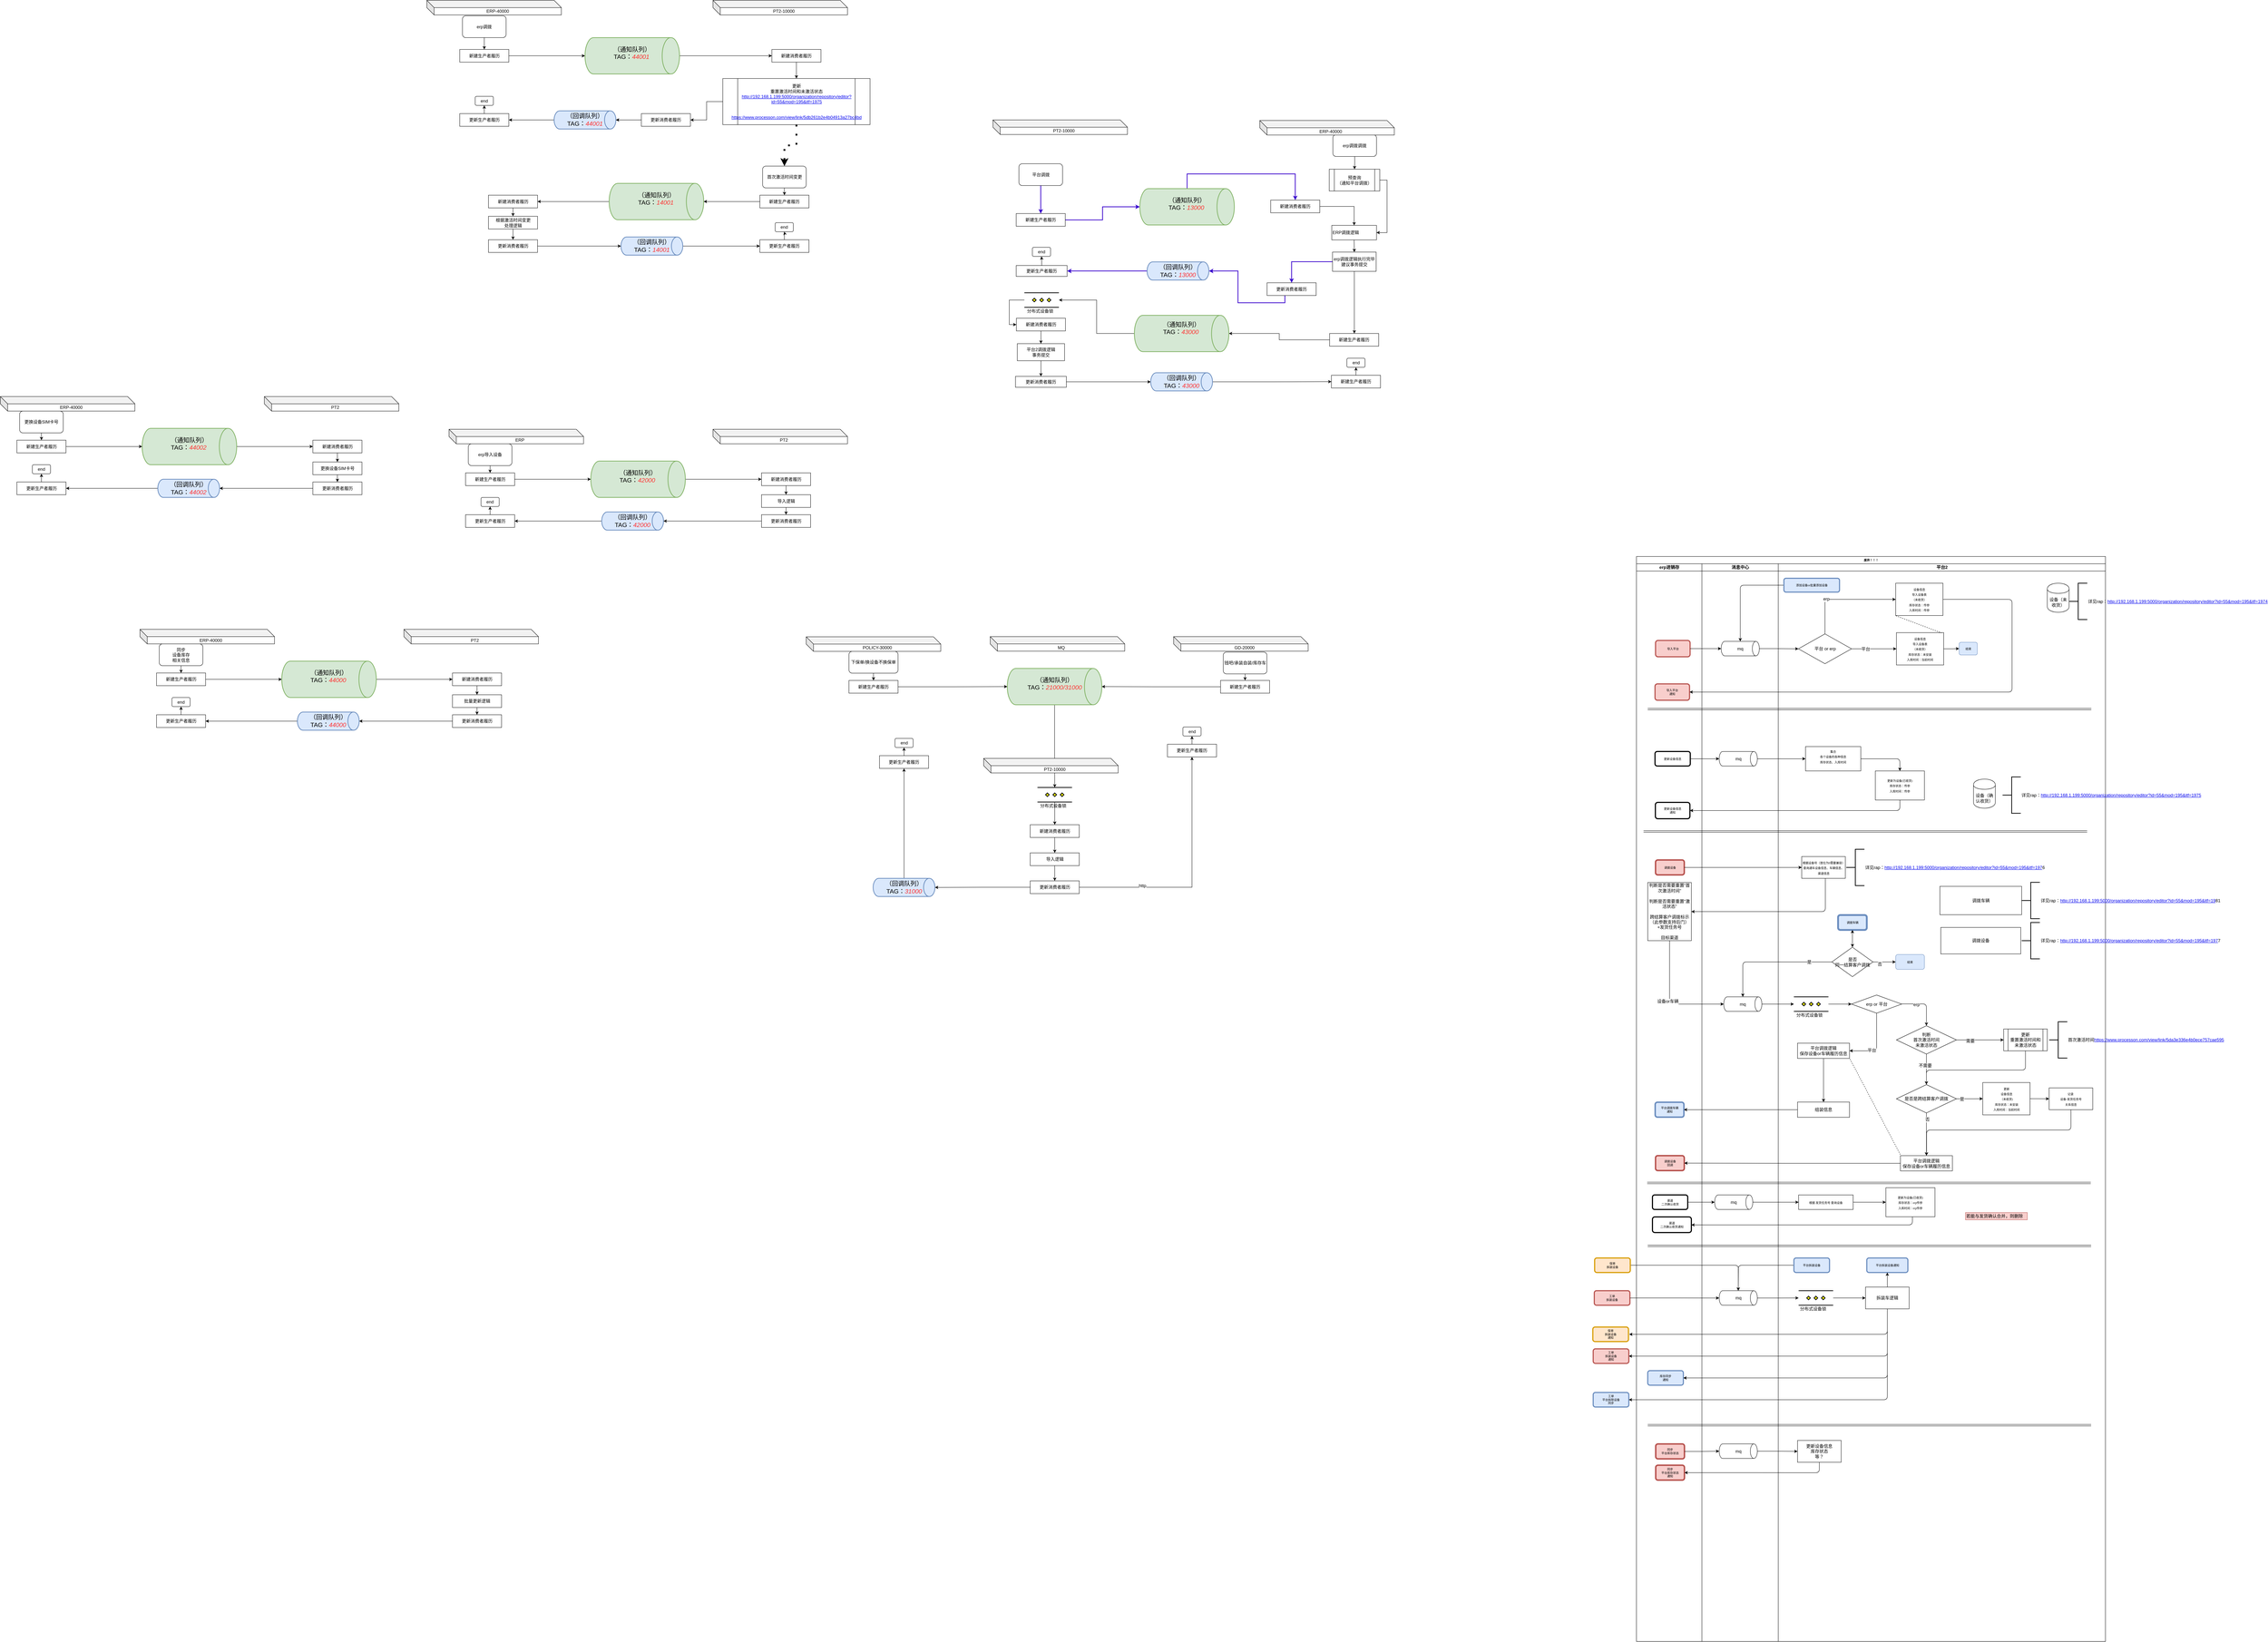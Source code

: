 <mxfile version="12.2.3" type="github" pages="1">
  <diagram name="Page-1" id="74e2e168-ea6b-b213-b513-2b3c1d86103e">
    <mxGraphModel dx="5670" dy="2970" grid="1" gridSize="10" guides="1" tooltips="1" connect="1" arrows="1" fold="1" page="1" pageScale="1" pageWidth="1100" pageHeight="850" background="#ffffff" math="0" shadow="0">
      <root>
        <mxCell id="0"/>
        <mxCell id="1" parent="0"/>
        <mxCell id="77e6c97f196da883-1" value="废弃！！！" style="swimlane;html=1;childLayout=stackLayout;startSize=20;rounded=0;shadow=0;labelBackgroundColor=none;strokeColor=#000000;strokeWidth=1;fillColor=#ffffff;fontFamily=Verdana;fontSize=8;fontColor=#000000;align=center;" parent="1" vertex="1">
          <mxGeometry x="1220" y="270" width="1290" height="2985" as="geometry"/>
        </mxCell>
        <mxCell id="77e6c97f196da883-2" value="erp进销存" style="swimlane;html=1;startSize=20;" parent="77e6c97f196da883-1" vertex="1">
          <mxGeometry y="20" width="180" height="2965" as="geometry"/>
        </mxCell>
        <mxCell id="77e6c97f196da883-8" value="导入平台" style="rounded=1;whiteSpace=wrap;html=1;shadow=0;labelBackgroundColor=none;strokeColor=#b85450;strokeWidth=3;fillColor=#f8cecc;fontFamily=Verdana;fontSize=8;align=center;" parent="77e6c97f196da883-2" vertex="1">
          <mxGeometry x="52.5" y="211" width="95" height="45" as="geometry"/>
        </mxCell>
        <mxCell id="77e6c97f196da883-9" value="更新设备信息" style="rounded=1;whiteSpace=wrap;html=1;shadow=0;labelBackgroundColor=none;strokeColor=#000000;strokeWidth=3;fillColor=#ffffff;fontFamily=Verdana;fontSize=8;fontColor=#000000;align=center;" parent="77e6c97f196da883-2" vertex="1">
          <mxGeometry x="51" y="516.5" width="97" height="40" as="geometry"/>
        </mxCell>
        <mxCell id="zzndENpx0boXt8F3LTmc-22" value="调拨设备" style="rounded=1;whiteSpace=wrap;html=1;shadow=0;labelBackgroundColor=none;strokeColor=#b85450;strokeWidth=4;fillColor=#f8cecc;fontFamily=Verdana;fontSize=8;align=center;" parent="77e6c97f196da883-2" vertex="1">
          <mxGeometry x="52.5" y="815" width="79" height="41" as="geometry"/>
        </mxCell>
        <mxCell id="zzndENpx0boXt8F3LTmc-29" value="判断是否需要重置“首次激活时间”&lt;br&gt;&lt;br&gt;判断是否需要重置“激活状态”&lt;br&gt;&lt;br&gt;跨结算客户调拨标示（此参数支持后门）&lt;br&gt;+发货任务号&lt;br&gt;&lt;br&gt;目标渠道" style="rounded=0;whiteSpace=wrap;html=1;" parent="77e6c97f196da883-2" vertex="1">
          <mxGeometry x="31" y="877" width="120" height="160" as="geometry"/>
        </mxCell>
        <mxCell id="D1fkWWdUB6Wvw9z3cZuo-23" value="导入平台&lt;br&gt;通知" style="rounded=1;whiteSpace=wrap;html=1;shadow=0;labelBackgroundColor=none;strokeColor=#b85450;strokeWidth=3;fillColor=#f8cecc;fontFamily=Verdana;fontSize=8;align=center;" parent="77e6c97f196da883-2" vertex="1">
          <mxGeometry x="51" y="330.5" width="95" height="45" as="geometry"/>
        </mxCell>
        <mxCell id="zzndENpx0boXt8F3LTmc-28" value="" style="shape=link;html=1;" parent="77e6c97f196da883-2" edge="1">
          <mxGeometry width="50" height="50" relative="1" as="geometry">
            <mxPoint x="19.5" y="736.5" as="sourcePoint"/>
            <mxPoint x="1239.5" y="736.5" as="targetPoint"/>
          </mxGeometry>
        </mxCell>
        <mxCell id="D1fkWWdUB6Wvw9z3cZuo-28" value="更新设备信息&lt;br&gt;通知" style="rounded=1;whiteSpace=wrap;html=1;shadow=0;labelBackgroundColor=none;strokeColor=#000000;strokeWidth=3;fillColor=#ffffff;fontFamily=Verdana;fontSize=8;fontColor=#000000;align=center;" parent="77e6c97f196da883-2" vertex="1">
          <mxGeometry x="52" y="656.5" width="95" height="45" as="geometry"/>
        </mxCell>
        <mxCell id="D1fkWWdUB6Wvw9z3cZuo-166" value="调拨设备&lt;br&gt;回调" style="rounded=1;whiteSpace=wrap;html=1;shadow=0;labelBackgroundColor=none;strokeColor=#b85450;strokeWidth=4;fillColor=#f8cecc;fontFamily=Verdana;fontSize=8;align=center;" parent="77e6c97f196da883-2" vertex="1">
          <mxGeometry x="52.5" y="1628.5" width="79" height="41" as="geometry"/>
        </mxCell>
        <mxCell id="D1fkWWdUB6Wvw9z3cZuo-308" value="平台调拨车辆&lt;br&gt;通知" style="rounded=1;whiteSpace=wrap;html=1;shadow=0;labelBackgroundColor=none;strokeColor=#6c8ebf;strokeWidth=4;fillColor=#dae8fc;fontFamily=Verdana;fontSize=8;align=center;" parent="77e6c97f196da883-2" vertex="1">
          <mxGeometry x="51.5" y="1481.5" width="79" height="41" as="geometry"/>
        </mxCell>
        <mxCell id="D1fkWWdUB6Wvw9z3cZuo-419" value="库存同步&lt;br&gt;通知" style="rounded=1;whiteSpace=wrap;html=1;shadow=0;labelBackgroundColor=none;strokeColor=#6c8ebf;strokeWidth=3;fillColor=#dae8fc;fontFamily=Verdana;fontSize=8;align=center;" parent="77e6c97f196da883-2" vertex="1">
          <mxGeometry x="31" y="2220" width="98" height="40" as="geometry"/>
        </mxCell>
        <mxCell id="D1fkWWdUB6Wvw9z3cZuo-430" value="" style="shape=link;html=1;" parent="77e6c97f196da883-2" edge="1">
          <mxGeometry width="50" height="50" relative="1" as="geometry">
            <mxPoint x="31" y="2370" as="sourcePoint"/>
            <mxPoint x="1250.5" y="2370" as="targetPoint"/>
          </mxGeometry>
        </mxCell>
        <mxCell id="D1fkWWdUB6Wvw9z3cZuo-433" value="同步&lt;br&gt;平台库存状态" style="rounded=1;whiteSpace=wrap;html=1;shadow=0;labelBackgroundColor=none;strokeColor=#b85450;strokeWidth=4;fillColor=#f8cecc;fontFamily=Verdana;fontSize=8;align=center;" parent="77e6c97f196da883-2" vertex="1">
          <mxGeometry x="53" y="2421.667" width="79" height="41" as="geometry"/>
        </mxCell>
        <mxCell id="D1fkWWdUB6Wvw9z3cZuo-442" value="同步&lt;br&gt;平台库存状态&lt;br&gt;通知" style="rounded=1;whiteSpace=wrap;html=1;shadow=0;labelBackgroundColor=none;strokeColor=#b85450;strokeWidth=4;fillColor=#f8cecc;fontFamily=Verdana;fontSize=8;align=center;" parent="77e6c97f196da883-2" vertex="1">
          <mxGeometry x="53" y="2480.167" width="79" height="41" as="geometry"/>
        </mxCell>
        <mxCell id="zzndENpx0boXt8F3LTmc-25" style="edgeStyle=orthogonalEdgeStyle;rounded=1;orthogonalLoop=1;jettySize=auto;html=1;entryX=0;entryY=0.5;entryDx=0;entryDy=0;" parent="77e6c97f196da883-1" source="zzndENpx0boXt8F3LTmc-22" target="zzndENpx0boXt8F3LTmc-24" edge="1">
          <mxGeometry relative="1" as="geometry"/>
        </mxCell>
        <mxCell id="D1fkWWdUB6Wvw9z3cZuo-122" style="edgeStyle=orthogonalEdgeStyle;rounded=1;orthogonalLoop=1;jettySize=auto;html=1;entryX=1;entryY=0.5;entryDx=0;entryDy=0;" parent="77e6c97f196da883-1" source="zzndENpx0boXt8F3LTmc-24" target="zzndENpx0boXt8F3LTmc-29" edge="1">
          <mxGeometry relative="1" as="geometry">
            <Array as="points">
              <mxPoint x="519.5" y="976.5"/>
            </Array>
          </mxGeometry>
        </mxCell>
        <mxCell id="O4f6FyTcEPhxwh4ODSin-30" style="edgeStyle=orthogonalEdgeStyle;rounded=1;orthogonalLoop=1;jettySize=auto;html=1;strokeColor=#000000;entryX=0;entryY=0.5;entryDx=0;entryDy=0;entryPerimeter=0;" parent="77e6c97f196da883-1" source="zzndENpx0boXt8F3LTmc-29" target="D1fkWWdUB6Wvw9z3cZuo-169" edge="1">
          <mxGeometry relative="1" as="geometry">
            <Array as="points">
              <mxPoint x="91" y="1231"/>
            </Array>
            <mxPoint x="90.029" y="1217.559" as="sourcePoint"/>
            <mxPoint x="244.147" y="1347.029" as="targetPoint"/>
          </mxGeometry>
        </mxCell>
        <mxCell id="O4f6FyTcEPhxwh4ODSin-33" value="设备or车辆" style="text;html=1;resizable=0;points=[];align=center;verticalAlign=middle;labelBackgroundColor=#ffffff;" parent="O4f6FyTcEPhxwh4ODSin-30" vertex="1" connectable="0">
          <mxGeometry x="0.029" y="-4" relative="1" as="geometry">
            <mxPoint x="-1" as="offset"/>
          </mxGeometry>
        </mxCell>
        <mxCell id="D1fkWWdUB6Wvw9z3cZuo-162" style="edgeStyle=orthogonalEdgeStyle;rounded=1;orthogonalLoop=1;jettySize=auto;html=1;exitX=0;exitY=0.5;exitDx=0;exitDy=0;" parent="77e6c97f196da883-1" source="D1fkWWdUB6Wvw9z3cZuo-312" target="D1fkWWdUB6Wvw9z3cZuo-166" edge="1">
          <mxGeometry relative="1" as="geometry">
            <mxPoint x="329.167" y="1669.5" as="targetPoint"/>
            <mxPoint x="705" y="1669" as="sourcePoint"/>
          </mxGeometry>
        </mxCell>
        <mxCell id="D1fkWWdUB6Wvw9z3cZuo-182" style="edgeStyle=orthogonalEdgeStyle;rounded=1;orthogonalLoop=1;jettySize=auto;html=1;entryX=0.5;entryY=0;entryDx=0;entryDy=0;entryPerimeter=0;" parent="77e6c97f196da883-1" source="D1fkWWdUB6Wvw9z3cZuo-177" target="D1fkWWdUB6Wvw9z3cZuo-169" edge="1">
          <mxGeometry relative="1" as="geometry"/>
        </mxCell>
        <mxCell id="D1fkWWdUB6Wvw9z3cZuo-183" value="是" style="text;html=1;resizable=0;points=[];align=center;verticalAlign=middle;labelBackgroundColor=#ffffff;" parent="D1fkWWdUB6Wvw9z3cZuo-182" vertex="1" connectable="0">
          <mxGeometry x="-0.631" relative="1" as="geometry">
            <mxPoint as="offset"/>
          </mxGeometry>
        </mxCell>
        <mxCell id="D1fkWWdUB6Wvw9z3cZuo-213" style="edgeStyle=orthogonalEdgeStyle;rounded=1;orthogonalLoop=1;jettySize=auto;html=1;entryX=0.5;entryY=0;entryDx=0;entryDy=0;entryPerimeter=0;" parent="77e6c97f196da883-1" source="D1fkWWdUB6Wvw9z3cZuo-212" target="D1fkWWdUB6Wvw9z3cZuo-170" edge="1">
          <mxGeometry relative="1" as="geometry"/>
        </mxCell>
        <mxCell id="zzndENpx0boXt8F3LTmc-4" style="edgeStyle=orthogonalEdgeStyle;rounded=1;orthogonalLoop=1;jettySize=auto;html=1;entryX=0;entryY=0.5;entryDx=0;entryDy=0;entryPerimeter=0;" parent="77e6c97f196da883-1" source="77e6c97f196da883-8" target="D1fkWWdUB6Wvw9z3cZuo-170" edge="1">
          <mxGeometry relative="1" as="geometry">
            <mxPoint x="235.5" y="307.588" as="targetPoint"/>
          </mxGeometry>
        </mxCell>
        <mxCell id="D1fkWWdUB6Wvw9z3cZuo-216" style="edgeStyle=orthogonalEdgeStyle;rounded=1;orthogonalLoop=1;jettySize=auto;html=1;entryX=0;entryY=0.5;entryDx=0;entryDy=0;" parent="77e6c97f196da883-1" source="D1fkWWdUB6Wvw9z3cZuo-170" target="D1fkWWdUB6Wvw9z3cZuo-215" edge="1">
          <mxGeometry relative="1" as="geometry"/>
        </mxCell>
        <mxCell id="D1fkWWdUB6Wvw9z3cZuo-12" style="edgeStyle=orthogonalEdgeStyle;rounded=0;orthogonalLoop=1;jettySize=auto;html=1;entryX=0;entryY=0.5;entryDx=0;entryDy=0;entryPerimeter=0;" parent="77e6c97f196da883-1" source="77e6c97f196da883-9" target="D1fkWWdUB6Wvw9z3cZuo-172" edge="1">
          <mxGeometry relative="1" as="geometry">
            <mxPoint x="238.5" y="556.382" as="targetPoint"/>
          </mxGeometry>
        </mxCell>
        <mxCell id="D1fkWWdUB6Wvw9z3cZuo-14" style="edgeStyle=orthogonalEdgeStyle;rounded=0;orthogonalLoop=1;jettySize=auto;html=1;" parent="77e6c97f196da883-1" source="D1fkWWdUB6Wvw9z3cZuo-172" target="zzndENpx0boXt8F3LTmc-6" edge="1">
          <mxGeometry relative="1" as="geometry">
            <mxPoint x="313.5" y="556.382" as="sourcePoint"/>
          </mxGeometry>
        </mxCell>
        <mxCell id="D1fkWWdUB6Wvw9z3cZuo-225" style="edgeStyle=orthogonalEdgeStyle;rounded=1;orthogonalLoop=1;jettySize=auto;html=1;" parent="77e6c97f196da883-1" source="D1fkWWdUB6Wvw9z3cZuo-119" target="D1fkWWdUB6Wvw9z3cZuo-28" edge="1">
          <mxGeometry relative="1" as="geometry">
            <mxPoint x="329.167" y="698.667" as="targetPoint"/>
            <Array as="points">
              <mxPoint x="724" y="699"/>
            </Array>
          </mxGeometry>
        </mxCell>
        <mxCell id="D1fkWWdUB6Wvw9z3cZuo-1" value="消息中心" style="swimlane;html=1;startSize=20;" parent="77e6c97f196da883-1" vertex="1">
          <mxGeometry x="180" y="20" width="210" height="2965" as="geometry"/>
        </mxCell>
        <mxCell id="D1fkWWdUB6Wvw9z3cZuo-169" value="mq" style="strokeWidth=1;html=1;shape=mxgraph.flowchart.direct_data;whiteSpace=wrap;" parent="D1fkWWdUB6Wvw9z3cZuo-1" vertex="1">
          <mxGeometry x="60" y="1191.5" width="105" height="40" as="geometry"/>
        </mxCell>
        <mxCell id="D1fkWWdUB6Wvw9z3cZuo-170" value="mq" style="strokeWidth=1;html=1;shape=mxgraph.flowchart.direct_data;whiteSpace=wrap;" parent="D1fkWWdUB6Wvw9z3cZuo-1" vertex="1">
          <mxGeometry x="53" y="213.5" width="105" height="40" as="geometry"/>
        </mxCell>
        <mxCell id="D1fkWWdUB6Wvw9z3cZuo-172" value="mq" style="strokeWidth=1;html=1;shape=mxgraph.flowchart.direct_data;whiteSpace=wrap;" parent="D1fkWWdUB6Wvw9z3cZuo-1" vertex="1">
          <mxGeometry x="47.5" y="516.5" width="105" height="40" as="geometry"/>
        </mxCell>
        <mxCell id="D1fkWWdUB6Wvw9z3cZuo-406" value="mq" style="strokeWidth=1;html=1;shape=mxgraph.flowchart.direct_data;whiteSpace=wrap;" parent="D1fkWWdUB6Wvw9z3cZuo-1" vertex="1">
          <mxGeometry x="47.5" y="2000.059" width="105" height="40" as="geometry"/>
        </mxCell>
        <mxCell id="D1fkWWdUB6Wvw9z3cZuo-437" value="mq" style="strokeWidth=1;html=1;shape=mxgraph.flowchart.direct_data;whiteSpace=wrap;" parent="D1fkWWdUB6Wvw9z3cZuo-1" vertex="1">
          <mxGeometry x="47.5" y="2421.559" width="105" height="40" as="geometry"/>
        </mxCell>
        <mxCell id="D1fkWWdUB6Wvw9z3cZuo-315" style="edgeStyle=orthogonalEdgeStyle;rounded=1;orthogonalLoop=1;jettySize=auto;html=1;entryX=1;entryY=0.5;entryDx=0;entryDy=0;endArrow=classic;endFill=1;" parent="77e6c97f196da883-1" source="D1fkWWdUB6Wvw9z3cZuo-311" target="D1fkWWdUB6Wvw9z3cZuo-308" edge="1">
          <mxGeometry relative="1" as="geometry"/>
        </mxCell>
        <mxCell id="D1fkWWdUB6Wvw9z3cZuo-399" style="edgeStyle=orthogonalEdgeStyle;rounded=1;orthogonalLoop=1;jettySize=auto;html=1;entryX=1;entryY=0.5;entryDx=0;entryDy=0;endArrow=classic;endFill=1;" parent="77e6c97f196da883-1" source="D1fkWWdUB6Wvw9z3cZuo-395" target="D1fkWWdUB6Wvw9z3cZuo-23" edge="1">
          <mxGeometry relative="1" as="geometry">
            <Array as="points">
              <mxPoint x="1033" y="373"/>
            </Array>
          </mxGeometry>
        </mxCell>
        <mxCell id="D1fkWWdUB6Wvw9z3cZuo-408" style="edgeStyle=orthogonalEdgeStyle;rounded=1;orthogonalLoop=1;jettySize=auto;html=1;endArrow=classic;endFill=1;" parent="77e6c97f196da883-1" source="D1fkWWdUB6Wvw9z3cZuo-402" target="D1fkWWdUB6Wvw9z3cZuo-406" edge="1">
          <mxGeometry relative="1" as="geometry"/>
        </mxCell>
        <mxCell id="D1fkWWdUB6Wvw9z3cZuo-411" style="edgeStyle=orthogonalEdgeStyle;rounded=1;orthogonalLoop=1;jettySize=auto;html=1;endArrow=classic;endFill=1;" parent="77e6c97f196da883-1" source="D1fkWWdUB6Wvw9z3cZuo-406" target="D1fkWWdUB6Wvw9z3cZuo-413" edge="1">
          <mxGeometry relative="1" as="geometry">
            <mxPoint x="440" y="2040.059" as="targetPoint"/>
          </mxGeometry>
        </mxCell>
        <mxCell id="D1fkWWdUB6Wvw9z3cZuo-428" style="edgeStyle=orthogonalEdgeStyle;rounded=1;orthogonalLoop=1;jettySize=auto;html=1;endArrow=classic;endFill=1;" parent="77e6c97f196da883-1" source="D1fkWWdUB6Wvw9z3cZuo-169" target="D1fkWWdUB6Wvw9z3cZuo-426" edge="1">
          <mxGeometry relative="1" as="geometry"/>
        </mxCell>
        <mxCell id="D1fkWWdUB6Wvw9z3cZuo-438" style="edgeStyle=orthogonalEdgeStyle;rounded=1;orthogonalLoop=1;jettySize=auto;html=1;entryX=0;entryY=0.5;entryDx=0;entryDy=0;entryPerimeter=0;endArrow=classic;endFill=1;" parent="77e6c97f196da883-1" source="D1fkWWdUB6Wvw9z3cZuo-433" target="D1fkWWdUB6Wvw9z3cZuo-437" edge="1">
          <mxGeometry relative="1" as="geometry"/>
        </mxCell>
        <mxCell id="D1fkWWdUB6Wvw9z3cZuo-439" style="edgeStyle=orthogonalEdgeStyle;rounded=1;orthogonalLoop=1;jettySize=auto;html=1;endArrow=classic;endFill=1;entryX=0;entryY=0.5;entryDx=0;entryDy=0;" parent="77e6c97f196da883-1" source="D1fkWWdUB6Wvw9z3cZuo-437" target="D1fkWWdUB6Wvw9z3cZuo-440" edge="1">
          <mxGeometry relative="1" as="geometry">
            <mxPoint x="430" y="2461.559" as="targetPoint"/>
          </mxGeometry>
        </mxCell>
        <mxCell id="D1fkWWdUB6Wvw9z3cZuo-441" style="edgeStyle=orthogonalEdgeStyle;rounded=1;orthogonalLoop=1;jettySize=auto;html=1;endArrow=classic;endFill=1;entryX=1;entryY=0.5;entryDx=0;entryDy=0;" parent="77e6c97f196da883-1" source="D1fkWWdUB6Wvw9z3cZuo-440" target="D1fkWWdUB6Wvw9z3cZuo-442" edge="1">
          <mxGeometry relative="1" as="geometry">
            <mxPoint x="160" y="2520" as="targetPoint"/>
            <Array as="points">
              <mxPoint x="503" y="2520"/>
            </Array>
          </mxGeometry>
        </mxCell>
        <mxCell id="77e6c97f196da883-3" value="平台2" style="swimlane;html=1;startSize=20;" parent="77e6c97f196da883-1" vertex="1">
          <mxGeometry x="390" y="20" width="900" height="2965" as="geometry"/>
        </mxCell>
        <mxCell id="D1fkWWdUB6Wvw9z3cZuo-397" value="" style="edgeStyle=orthogonalEdgeStyle;rounded=1;orthogonalLoop=1;jettySize=auto;html=1;endArrow=classic;endFill=1;" parent="77e6c97f196da883-3" source="zzndENpx0boXt8F3LTmc-2" target="D1fkWWdUB6Wvw9z3cZuo-398" edge="1">
          <mxGeometry relative="1" as="geometry">
            <mxPoint x="535" y="234.0" as="targetPoint"/>
          </mxGeometry>
        </mxCell>
        <mxCell id="zzndENpx0boXt8F3LTmc-2" value="&lt;span style=&quot;font-family: &amp;#34;verdana&amp;#34; ; font-size: 8px ; white-space: normal&quot;&gt;设备信息&lt;br&gt;导入设备表&lt;br&gt;（未收货）&lt;br&gt;库存状态：未安装&lt;br&gt;入库时间：当前时间&lt;/span&gt;&lt;span style=&quot;font-family: &amp;#34;verdana&amp;#34; ; font-size: 8px ; white-space: normal&quot;&gt;&lt;br&gt;&lt;/span&gt;" style="rounded=0;whiteSpace=wrap;html=1;" parent="77e6c97f196da883-3" vertex="1">
          <mxGeometry x="325" y="189.5" width="130" height="89" as="geometry"/>
        </mxCell>
        <mxCell id="D1fkWWdUB6Wvw9z3cZuo-120" style="edgeStyle=orthogonalEdgeStyle;rounded=1;orthogonalLoop=1;jettySize=auto;html=1;entryX=0.5;entryY=0;entryDx=0;entryDy=0;" parent="77e6c97f196da883-3" source="zzndENpx0boXt8F3LTmc-6" target="D1fkWWdUB6Wvw9z3cZuo-119" edge="1">
          <mxGeometry relative="1" as="geometry"/>
        </mxCell>
        <mxCell id="zzndENpx0boXt8F3LTmc-6" value="&lt;span style=&quot;font-family: &amp;#34;verdana&amp;#34; ; font-size: 8px ; white-space: normal&quot;&gt;集合&lt;br&gt;各个设备的各种信息&lt;br&gt;库存状态、入库时间&lt;br&gt;&lt;br&gt;&lt;/span&gt;" style="rounded=0;whiteSpace=wrap;html=1;" parent="77e6c97f196da883-3" vertex="1">
          <mxGeometry x="75" y="503" width="152" height="67" as="geometry"/>
        </mxCell>
        <mxCell id="zzndENpx0boXt8F3LTmc-17" value="设备（未收货）" style="shape=cylinder;whiteSpace=wrap;html=1;boundedLbl=1;backgroundOutline=1;" parent="77e6c97f196da883-3" vertex="1">
          <mxGeometry x="740" y="53.5" width="60" height="80" as="geometry"/>
        </mxCell>
        <mxCell id="zzndENpx0boXt8F3LTmc-20" value="设备（确认收货）" style="shape=cylinder;whiteSpace=wrap;html=1;boundedLbl=1;backgroundOutline=1;" parent="77e6c97f196da883-3" vertex="1">
          <mxGeometry x="537" y="592.5" width="60" height="80" as="geometry"/>
        </mxCell>
        <mxCell id="zzndENpx0boXt8F3LTmc-24" value="&lt;span style=&quot;font-family: &amp;#34;verdana&amp;#34; ; font-size: 8px ; white-space: normal&quot;&gt;根据设备号（首位为0需要兼容）&lt;br&gt;查询通车设备信息、车辆信息、渠道信息&lt;br&gt;&lt;/span&gt;" style="rounded=0;whiteSpace=wrap;html=1;" parent="77e6c97f196da883-3" vertex="1">
          <mxGeometry x="64.5" y="805.5" width="120" height="60" as="geometry"/>
        </mxCell>
        <mxCell id="zzndENpx0boXt8F3LTmc-31" value="调拨设备&lt;br&gt;" style="rounded=0;whiteSpace=wrap;html=1;" parent="77e6c97f196da883-3" vertex="1">
          <mxGeometry x="447" y="1000.5" width="220" height="73" as="geometry"/>
        </mxCell>
        <mxCell id="zzndENpx0boXt8F3LTmc-33" value="详见rap：&lt;a href=&quot;http://192.168.1.199:5000/organization/repository/editor?id=55&amp;amp;mod=195&amp;amp;itf=1975&quot;&gt;http://192.168.1.199:5000/organization/repository/editor?id=55&amp;amp;mod=195&amp;amp;itf=197&lt;/a&gt;6" style="strokeWidth=2;html=1;shape=mxgraph.flowchart.annotation_2;align=left;labelPosition=right;pointerEvents=1;connectable=0;" parent="77e6c97f196da883-3" vertex="1">
          <mxGeometry x="187" y="785.5" width="50" height="100" as="geometry"/>
        </mxCell>
        <mxCell id="zzndENpx0boXt8F3LTmc-34" value="详见rap：&lt;a href=&quot;http://192.168.1.199:5000/organization/repository/editor?id=55&amp;amp;mod=195&amp;amp;itf=1974&quot;&gt;http://192.168.1.199:5000/organization/repository/editor?id=55&amp;amp;mod=195&amp;amp;itf=1974&lt;/a&gt;" style="strokeWidth=2;html=1;shape=mxgraph.flowchart.annotation_2;align=left;labelPosition=right;pointerEvents=1;connectable=0;rotation=0;" parent="77e6c97f196da883-3" vertex="1">
          <mxGeometry x="800" y="53.5" width="50" height="100" as="geometry"/>
        </mxCell>
        <mxCell id="zzndENpx0boXt8F3LTmc-35" value="详见rap：&lt;a href=&quot;http://192.168.1.199:5000/organization/repository/editor?id=55&amp;amp;mod=195&amp;amp;itf=1975&quot;&gt;http://192.168.1.199:5000/organization/repository/editor?id=55&amp;amp;mod=195&amp;amp;itf=1975&lt;/a&gt;" style="strokeWidth=2;html=1;shape=mxgraph.flowchart.annotation_2;align=left;labelPosition=right;pointerEvents=1;connectable=0;rotation=0;" parent="77e6c97f196da883-3" vertex="1">
          <mxGeometry x="617" y="586.5" width="50" height="100" as="geometry"/>
        </mxCell>
        <mxCell id="zzndENpx0boXt8F3LTmc-39" value="详见rap：&lt;a href=&quot;http://192.168.1.199:5000/organization/repository/editor?id=55&amp;amp;mod=195&amp;amp;itf=1975&quot;&gt;http://192.168.1.199:5000/organization/repository/editor?id=55&amp;amp;mod=195&amp;amp;itf=197&lt;/a&gt;7" style="strokeWidth=2;html=1;shape=mxgraph.flowchart.annotation_2;align=left;labelPosition=right;pointerEvents=1;connectable=0;" parent="77e6c97f196da883-3" vertex="1">
          <mxGeometry x="669.5" y="987" width="50" height="100" as="geometry"/>
        </mxCell>
        <mxCell id="O4f6FyTcEPhxwh4ODSin-27" value="&lt;span style=&quot;white-space: normal&quot;&gt;调拨车辆&lt;/span&gt;" style="rounded=0;whiteSpace=wrap;html=1;" parent="77e6c97f196da883-3" vertex="1">
          <mxGeometry x="444.5" y="887.5" width="225" height="78" as="geometry"/>
        </mxCell>
        <mxCell id="O4f6FyTcEPhxwh4ODSin-31" value="详见rap：&lt;a href=&quot;http://192.168.1.199:5000/organization/repository/editor?id=55&amp;amp;mod=195&amp;amp;itf=1975&quot;&gt;http://192.168.1.199:5000/organization/repository/editor?id=55&amp;amp;mod=195&amp;amp;itf=19&lt;/a&gt;81" style="strokeWidth=2;html=1;shape=mxgraph.flowchart.annotation_2;align=left;labelPosition=right;pointerEvents=1;connectable=0;" parent="77e6c97f196da883-3" vertex="1">
          <mxGeometry x="669.5" y="876.5" width="50" height="100" as="geometry"/>
        </mxCell>
        <mxCell id="D1fkWWdUB6Wvw9z3cZuo-45" value="&lt;span style=&quot;font-family: &amp;#34;verdana&amp;#34; ; font-size: 8px&quot;&gt;记录&amp;nbsp;&lt;/span&gt;&lt;br style=&quot;font-family: &amp;#34;verdana&amp;#34; ; font-size: 8px&quot;&gt;&lt;span style=&quot;font-family: &amp;#34;verdana&amp;#34; ; font-size: 8px&quot;&gt;设备-发货任务号&lt;/span&gt;&lt;br style=&quot;font-family: &amp;#34;verdana&amp;#34; ; font-size: 8px&quot;&gt;&lt;span style=&quot;font-family: &amp;#34;verdana&amp;#34; ; font-size: 8px&quot;&gt;关系信息&lt;/span&gt;" style="rounded=0;whiteSpace=wrap;html=1;" parent="77e6c97f196da883-3" vertex="1">
          <mxGeometry x="745" y="1442" width="120" height="60" as="geometry"/>
        </mxCell>
        <mxCell id="D1fkWWdUB6Wvw9z3cZuo-119" value="&lt;span style=&quot;font-family: &amp;#34;verdana&amp;#34; ; font-size: 8px ; white-space: normal&quot;&gt;更新为设备(已收货)&lt;br&gt;库存状态：传参&lt;br&gt;入库时间：&lt;/span&gt;&lt;span style=&quot;font-family: &amp;#34;verdana&amp;#34; ; font-size: 8px&quot;&gt;传参&lt;/span&gt;&lt;span style=&quot;font-family: &amp;#34;verdana&amp;#34; ; font-size: 8px ; white-space: normal&quot;&gt;&lt;br&gt;&lt;/span&gt;" style="rounded=0;whiteSpace=wrap;html=1;" parent="77e6c97f196da883-3" vertex="1">
          <mxGeometry x="267" y="570" width="135" height="80" as="geometry"/>
        </mxCell>
        <mxCell id="D1fkWWdUB6Wvw9z3cZuo-124" value="首次激活时间&lt;a href=&quot;https://www.processon.com/view/link/5da3e336e4b0ece757cae595&quot;&gt;https://www.processon.com/view/link/5da3e336e4b0ece757cae595&lt;/a&gt;" style="strokeWidth=2;html=1;shape=mxgraph.flowchart.annotation_2;align=left;labelPosition=right;pointerEvents=1;connectable=0;" parent="77e6c97f196da883-3" vertex="1">
          <mxGeometry x="745" y="1260" width="50" height="100" as="geometry"/>
        </mxCell>
        <mxCell id="D1fkWWdUB6Wvw9z3cZuo-152" value="" style="edgeStyle=orthogonalEdgeStyle;rounded=1;orthogonalLoop=1;jettySize=auto;html=1;" parent="77e6c97f196da883-3" source="D1fkWWdUB6Wvw9z3cZuo-125" target="D1fkWWdUB6Wvw9z3cZuo-150" edge="1">
          <mxGeometry relative="1" as="geometry"/>
        </mxCell>
        <mxCell id="D1fkWWdUB6Wvw9z3cZuo-154" value="是" style="text;html=1;resizable=0;points=[];align=center;verticalAlign=middle;labelBackgroundColor=#ffffff;" parent="D1fkWWdUB6Wvw9z3cZuo-152" vertex="1" connectable="0">
          <mxGeometry x="-0.583" y="-1" relative="1" as="geometry">
            <mxPoint as="offset"/>
          </mxGeometry>
        </mxCell>
        <mxCell id="D1fkWWdUB6Wvw9z3cZuo-125" value="&lt;span style=&quot;white-space: normal&quot;&gt;是否是跨结算客户调拨&lt;/span&gt;" style="rhombus;whiteSpace=wrap;html=1;" parent="77e6c97f196da883-3" vertex="1">
          <mxGeometry x="325" y="1433" width="165" height="78" as="geometry"/>
        </mxCell>
        <mxCell id="D1fkWWdUB6Wvw9z3cZuo-160" style="edgeStyle=orthogonalEdgeStyle;rounded=1;orthogonalLoop=1;jettySize=auto;html=1;entryX=0.5;entryY=0;entryDx=0;entryDy=0;" parent="77e6c97f196da883-3" source="D1fkWWdUB6Wvw9z3cZuo-128" target="D1fkWWdUB6Wvw9z3cZuo-125" edge="1">
          <mxGeometry relative="1" as="geometry">
            <Array as="points">
              <mxPoint x="679.5" y="1393"/>
              <mxPoint x="407.5" y="1393"/>
            </Array>
          </mxGeometry>
        </mxCell>
        <mxCell id="D1fkWWdUB6Wvw9z3cZuo-128" value="&lt;span style=&quot;white-space: normal&quot;&gt;更新&lt;/span&gt;&lt;br style=&quot;white-space: normal&quot;&gt;&lt;span style=&quot;white-space: normal&quot;&gt;重置激活时间和未激活状态&lt;/span&gt;" style="shape=process;whiteSpace=wrap;html=1;backgroundOutline=1;" parent="77e6c97f196da883-3" vertex="1">
          <mxGeometry x="620" y="1280" width="120" height="60" as="geometry"/>
        </mxCell>
        <mxCell id="D1fkWWdUB6Wvw9z3cZuo-136" style="edgeStyle=orthogonalEdgeStyle;rounded=1;orthogonalLoop=1;jettySize=auto;html=1;" parent="77e6c97f196da883-3" source="D1fkWWdUB6Wvw9z3cZuo-134" target="D1fkWWdUB6Wvw9z3cZuo-128" edge="1">
          <mxGeometry relative="1" as="geometry"/>
        </mxCell>
        <mxCell id="D1fkWWdUB6Wvw9z3cZuo-138" value="需要" style="text;html=1;resizable=0;points=[];align=center;verticalAlign=middle;labelBackgroundColor=#ffffff;" parent="D1fkWWdUB6Wvw9z3cZuo-136" vertex="1" connectable="0">
          <mxGeometry x="0.003" y="-47" relative="1" as="geometry">
            <mxPoint x="-27.5" y="-44.5" as="offset"/>
          </mxGeometry>
        </mxCell>
        <mxCell id="D1fkWWdUB6Wvw9z3cZuo-139" style="edgeStyle=orthogonalEdgeStyle;rounded=1;orthogonalLoop=1;jettySize=auto;html=1;entryX=0.5;entryY=0;entryDx=0;entryDy=0;exitX=0.5;exitY=1;exitDx=0;exitDy=0;" parent="77e6c97f196da883-3" source="D1fkWWdUB6Wvw9z3cZuo-134" target="D1fkWWdUB6Wvw9z3cZuo-125" edge="1">
          <mxGeometry relative="1" as="geometry">
            <mxPoint x="437.5" y="1383.471" as="sourcePoint"/>
          </mxGeometry>
        </mxCell>
        <mxCell id="D1fkWWdUB6Wvw9z3cZuo-142" value="不需要" style="text;html=1;resizable=0;points=[];align=center;verticalAlign=middle;labelBackgroundColor=#ffffff;" parent="D1fkWWdUB6Wvw9z3cZuo-139" vertex="1" connectable="0">
          <mxGeometry x="-0.246" y="-4" relative="1" as="geometry">
            <mxPoint as="offset"/>
          </mxGeometry>
        </mxCell>
        <mxCell id="D1fkWWdUB6Wvw9z3cZuo-134" value="判断&lt;br&gt;首次激活时间&lt;br&gt;未激活状态" style="rhombus;whiteSpace=wrap;html=1;" parent="77e6c97f196da883-3" vertex="1">
          <mxGeometry x="325" y="1271" width="165" height="78" as="geometry"/>
        </mxCell>
        <mxCell id="D1fkWWdUB6Wvw9z3cZuo-153" value="" style="edgeStyle=orthogonalEdgeStyle;rounded=1;orthogonalLoop=1;jettySize=auto;html=1;" parent="77e6c97f196da883-3" source="D1fkWWdUB6Wvw9z3cZuo-150" target="D1fkWWdUB6Wvw9z3cZuo-45" edge="1">
          <mxGeometry relative="1" as="geometry"/>
        </mxCell>
        <mxCell id="D1fkWWdUB6Wvw9z3cZuo-150" value="&lt;span style=&quot;font-family: &amp;#34;verdana&amp;#34; ; font-size: 8px ; white-space: normal&quot;&gt;更新&lt;br&gt;设备信息&lt;br&gt;（未收货)&lt;br&gt;库存状态：未安装&lt;br&gt;入库时间：当前时间&lt;br&gt;&lt;/span&gt;" style="rounded=0;whiteSpace=wrap;html=1;" parent="77e6c97f196da883-3" vertex="1">
          <mxGeometry x="562.5" y="1427.265" width="130" height="89" as="geometry"/>
        </mxCell>
        <mxCell id="D1fkWWdUB6Wvw9z3cZuo-157" style="edgeStyle=orthogonalEdgeStyle;rounded=1;orthogonalLoop=1;jettySize=auto;html=1;exitX=0.5;exitY=1;exitDx=0;exitDy=0;entryX=0.5;entryY=0;entryDx=0;entryDy=0;" parent="77e6c97f196da883-3" source="D1fkWWdUB6Wvw9z3cZuo-45" target="D1fkWWdUB6Wvw9z3cZuo-312" edge="1">
          <mxGeometry relative="1" as="geometry">
            <mxPoint x="402.5" y="1618.667" as="targetPoint"/>
            <Array as="points">
              <mxPoint x="805" y="1558"/>
              <mxPoint x="408" y="1558"/>
              <mxPoint x="408" y="1619"/>
            </Array>
          </mxGeometry>
        </mxCell>
        <mxCell id="D1fkWWdUB6Wvw9z3cZuo-155" style="edgeStyle=orthogonalEdgeStyle;rounded=1;orthogonalLoop=1;jettySize=auto;html=1;" parent="77e6c97f196da883-3" source="D1fkWWdUB6Wvw9z3cZuo-125" target="D1fkWWdUB6Wvw9z3cZuo-312" edge="1">
          <mxGeometry relative="1" as="geometry">
            <mxPoint x="407.5" y="1618.5" as="targetPoint"/>
            <Array as="points"/>
          </mxGeometry>
        </mxCell>
        <mxCell id="D1fkWWdUB6Wvw9z3cZuo-156" value="否" style="text;html=1;resizable=0;points=[];align=center;verticalAlign=middle;labelBackgroundColor=#ffffff;" parent="D1fkWWdUB6Wvw9z3cZuo-155" vertex="1" connectable="0">
          <mxGeometry x="-0.702" y="2" relative="1" as="geometry">
            <mxPoint as="offset"/>
          </mxGeometry>
        </mxCell>
        <mxCell id="D1fkWWdUB6Wvw9z3cZuo-180" style="edgeStyle=orthogonalEdgeStyle;rounded=1;orthogonalLoop=1;jettySize=auto;html=1;entryX=0.5;entryY=0;entryDx=0;entryDy=0;" parent="77e6c97f196da883-3" source="D1fkWWdUB6Wvw9z3cZuo-175" target="D1fkWWdUB6Wvw9z3cZuo-177" edge="1">
          <mxGeometry relative="1" as="geometry"/>
        </mxCell>
        <mxCell id="D1fkWWdUB6Wvw9z3cZuo-175" value="调拨车辆" style="rounded=1;whiteSpace=wrap;html=1;shadow=0;labelBackgroundColor=none;strokeColor=#6c8ebf;strokeWidth=5;fillColor=#dae8fc;fontFamily=Verdana;fontSize=8;align=center;" parent="77e6c97f196da883-3" vertex="1">
          <mxGeometry x="164.5" y="966.5" width="79" height="41" as="geometry"/>
        </mxCell>
        <mxCell id="s87jRDJJuABOHA1_RDAK-1" value="" style="edgeStyle=orthogonalEdgeStyle;rounded=1;orthogonalLoop=1;jettySize=auto;html=1;endArrow=classic;endFill=1;" parent="77e6c97f196da883-3" source="D1fkWWdUB6Wvw9z3cZuo-177" target="D1fkWWdUB6Wvw9z3cZuo-175" edge="1">
          <mxGeometry relative="1" as="geometry"/>
        </mxCell>
        <mxCell id="D1fkWWdUB6Wvw9z3cZuo-177" value="是否&lt;br&gt;同一结算客户调拨" style="rhombus;whiteSpace=wrap;html=1;" parent="77e6c97f196da883-3" vertex="1">
          <mxGeometry x="147.5" y="1055" width="113" height="81" as="geometry"/>
        </mxCell>
        <mxCell id="D1fkWWdUB6Wvw9z3cZuo-179" value="结束" style="rounded=1;whiteSpace=wrap;html=1;shadow=0;labelBackgroundColor=none;strokeColor=#6c8ebf;strokeWidth=1;fillColor=#dae8fc;fontFamily=Verdana;fontSize=8;align=center;" parent="77e6c97f196da883-3" vertex="1">
          <mxGeometry x="323" y="1075" width="79" height="41" as="geometry"/>
        </mxCell>
        <mxCell id="D1fkWWdUB6Wvw9z3cZuo-178" style="edgeStyle=orthogonalEdgeStyle;rounded=1;orthogonalLoop=1;jettySize=auto;html=1;entryX=0;entryY=0.5;entryDx=0;entryDy=0;" parent="77e6c97f196da883-3" source="D1fkWWdUB6Wvw9z3cZuo-177" target="D1fkWWdUB6Wvw9z3cZuo-179" edge="1">
          <mxGeometry relative="1" as="geometry">
            <mxPoint x="299.5" y="1073.5" as="targetPoint"/>
          </mxGeometry>
        </mxCell>
        <mxCell id="D1fkWWdUB6Wvw9z3cZuo-181" value="否" style="text;html=1;resizable=0;points=[];align=center;verticalAlign=middle;labelBackgroundColor=#ffffff;" parent="D1fkWWdUB6Wvw9z3cZuo-178" vertex="1" connectable="0">
          <mxGeometry x="-0.432" y="-6" relative="1" as="geometry">
            <mxPoint as="offset"/>
          </mxGeometry>
        </mxCell>
        <mxCell id="D1fkWWdUB6Wvw9z3cZuo-195" value="渠道&lt;br&gt;二次确认收货" style="rounded=1;whiteSpace=wrap;html=1;shadow=0;labelBackgroundColor=none;strokeColor=#000000;strokeWidth=3;fillColor=#ffffff;fontFamily=Verdana;fontSize=8;fontColor=#000000;align=center;" parent="77e6c97f196da883-3" vertex="1">
          <mxGeometry x="-346" y="1736.559" width="97" height="40" as="geometry"/>
        </mxCell>
        <mxCell id="D1fkWWdUB6Wvw9z3cZuo-196" value="渠道&lt;br&gt;二次确认收货通知" style="rounded=1;whiteSpace=wrap;html=1;shadow=0;labelBackgroundColor=none;strokeColor=#000000;strokeWidth=3;fillColor=#ffffff;fontFamily=Verdana;fontSize=8;fontColor=#000000;align=center;" parent="77e6c97f196da883-3" vertex="1">
          <mxGeometry x="-346" y="1797" width="107" height="43" as="geometry"/>
        </mxCell>
        <mxCell id="D1fkWWdUB6Wvw9z3cZuo-197" style="edgeStyle=orthogonalEdgeStyle;rounded=0;orthogonalLoop=1;jettySize=auto;html=1;entryX=0;entryY=0.5;entryDx=0;entryDy=0;entryPerimeter=0;" parent="77e6c97f196da883-3" source="D1fkWWdUB6Wvw9z3cZuo-195" target="D1fkWWdUB6Wvw9z3cZuo-202" edge="1">
          <mxGeometry relative="1" as="geometry">
            <mxPoint x="-244" y="1636.441" as="targetPoint"/>
          </mxGeometry>
        </mxCell>
        <mxCell id="D1fkWWdUB6Wvw9z3cZuo-202" value="mq" style="strokeWidth=1;html=1;shape=mxgraph.flowchart.direct_data;whiteSpace=wrap;" parent="77e6c97f196da883-3" vertex="1">
          <mxGeometry x="-175" y="1736.559" width="105" height="40" as="geometry"/>
        </mxCell>
        <mxCell id="D1fkWWdUB6Wvw9z3cZuo-204" value="&lt;span style=&quot;font-family: &amp;#34;verdana&amp;#34; ; font-size: 8px ; white-space: normal&quot;&gt;根据&amp;nbsp;&lt;/span&gt;&lt;span style=&quot;font-family: &amp;#34;verdana&amp;#34; ; font-size: 8px ; white-space: normal&quot;&gt;发货任务号&amp;nbsp;查询设备&lt;br&gt;&lt;/span&gt;" style="rounded=0;whiteSpace=wrap;html=1;" parent="77e6c97f196da883-3" vertex="1">
          <mxGeometry x="56" y="1736.559" width="150" height="40" as="geometry"/>
        </mxCell>
        <mxCell id="D1fkWWdUB6Wvw9z3cZuo-198" style="edgeStyle=orthogonalEdgeStyle;rounded=0;orthogonalLoop=1;jettySize=auto;html=1;" parent="77e6c97f196da883-3" source="D1fkWWdUB6Wvw9z3cZuo-202" target="D1fkWWdUB6Wvw9z3cZuo-204" edge="1">
          <mxGeometry relative="1" as="geometry">
            <mxPoint x="-169" y="1636.441" as="sourcePoint"/>
          </mxGeometry>
        </mxCell>
        <mxCell id="D1fkWWdUB6Wvw9z3cZuo-205" value="&lt;span style=&quot;font-family: &amp;#34;verdana&amp;#34; ; font-size: 8px ; white-space: normal&quot;&gt;更新为设备(已收货)&lt;br&gt;库存状态：erp传参&lt;br&gt;入库时间：&lt;/span&gt;&lt;span style=&quot;font-family: &amp;#34;verdana&amp;#34; ; font-size: 8px&quot;&gt;erp传参&lt;/span&gt;&lt;span style=&quot;font-family: &amp;#34;verdana&amp;#34; ; font-size: 8px ; white-space: normal&quot;&gt;&lt;br&gt;&lt;/span&gt;" style="rounded=0;whiteSpace=wrap;html=1;" parent="77e6c97f196da883-3" vertex="1">
          <mxGeometry x="296" y="1716.559" width="135" height="80" as="geometry"/>
        </mxCell>
        <mxCell id="D1fkWWdUB6Wvw9z3cZuo-200" style="edgeStyle=orthogonalEdgeStyle;rounded=1;orthogonalLoop=1;jettySize=auto;html=1;" parent="77e6c97f196da883-3" source="D1fkWWdUB6Wvw9z3cZuo-205" target="D1fkWWdUB6Wvw9z3cZuo-196" edge="1">
          <mxGeometry relative="1" as="geometry">
            <mxPoint x="-69.167" y="1818.667" as="targetPoint"/>
            <Array as="points">
              <mxPoint x="369" y="1819"/>
            </Array>
          </mxGeometry>
        </mxCell>
        <mxCell id="D1fkWWdUB6Wvw9z3cZuo-203" style="edgeStyle=orthogonalEdgeStyle;rounded=1;orthogonalLoop=1;jettySize=auto;html=1;entryX=0;entryY=0.5;entryDx=0;entryDy=0;" parent="77e6c97f196da883-3" source="D1fkWWdUB6Wvw9z3cZuo-204" target="D1fkWWdUB6Wvw9z3cZuo-205" edge="1">
          <mxGeometry relative="1" as="geometry"/>
        </mxCell>
        <mxCell id="D1fkWWdUB6Wvw9z3cZuo-207" value="" style="shape=link;html=1;" parent="77e6c97f196da883-3" edge="1">
          <mxGeometry width="50" height="50" relative="1" as="geometry">
            <mxPoint x="-360.5" y="1703.559" as="sourcePoint"/>
            <mxPoint x="859.5" y="1703.559" as="targetPoint"/>
          </mxGeometry>
        </mxCell>
        <mxCell id="D1fkWWdUB6Wvw9z3cZuo-208" value="" style="shape=link;html=1;" parent="77e6c97f196da883-3" edge="1">
          <mxGeometry width="50" height="50" relative="1" as="geometry">
            <mxPoint x="-359" y="1876.5" as="sourcePoint"/>
            <mxPoint x="860.5" y="1876.5" as="targetPoint"/>
          </mxGeometry>
        </mxCell>
        <mxCell id="D1fkWWdUB6Wvw9z3cZuo-206" value="" style="shape=link;html=1;" parent="77e6c97f196da883-3" edge="1">
          <mxGeometry width="50" height="50" relative="1" as="geometry">
            <mxPoint x="-359" y="400" as="sourcePoint"/>
            <mxPoint x="861.0" y="400" as="targetPoint"/>
          </mxGeometry>
        </mxCell>
        <mxCell id="D1fkWWdUB6Wvw9z3cZuo-212" value="添加设备or批量添加设备" style="rounded=1;whiteSpace=wrap;html=1;shadow=0;labelBackgroundColor=none;strokeColor=#6c8ebf;strokeWidth=3;fillColor=#dae8fc;fontFamily=Verdana;fontSize=8;align=center;" parent="77e6c97f196da883-3" vertex="1">
          <mxGeometry x="15.5" y="40" width="153" height="38" as="geometry"/>
        </mxCell>
        <mxCell id="D1fkWWdUB6Wvw9z3cZuo-217" style="edgeStyle=orthogonalEdgeStyle;rounded=1;orthogonalLoop=1;jettySize=auto;html=1;" parent="77e6c97f196da883-3" source="D1fkWWdUB6Wvw9z3cZuo-215" target="zzndENpx0boXt8F3LTmc-2" edge="1">
          <mxGeometry relative="1" as="geometry"/>
        </mxCell>
        <mxCell id="D1fkWWdUB6Wvw9z3cZuo-220" value="平台" style="text;html=1;resizable=0;points=[];align=center;verticalAlign=middle;labelBackgroundColor=#ffffff;" parent="D1fkWWdUB6Wvw9z3cZuo-217" vertex="1" connectable="0">
          <mxGeometry x="0.005" y="-23" relative="1" as="geometry">
            <mxPoint x="-24" y="-22" as="offset"/>
          </mxGeometry>
        </mxCell>
        <mxCell id="D1fkWWdUB6Wvw9z3cZuo-218" style="edgeStyle=orthogonalEdgeStyle;rounded=1;orthogonalLoop=1;jettySize=auto;html=1;exitX=0.5;exitY=0;exitDx=0;exitDy=0;entryX=0;entryY=0.5;entryDx=0;entryDy=0;" parent="77e6c97f196da883-3" source="D1fkWWdUB6Wvw9z3cZuo-215" target="D1fkWWdUB6Wvw9z3cZuo-395" edge="1">
          <mxGeometry relative="1" as="geometry">
            <mxPoint x="234" y="137" as="targetPoint"/>
          </mxGeometry>
        </mxCell>
        <mxCell id="D1fkWWdUB6Wvw9z3cZuo-219" value="erp" style="text;html=1;resizable=0;points=[];align=center;verticalAlign=middle;labelBackgroundColor=#ffffff;" parent="D1fkWWdUB6Wvw9z3cZuo-218" vertex="1" connectable="0">
          <mxGeometry x="-0.32" y="1" relative="1" as="geometry">
            <mxPoint as="offset"/>
          </mxGeometry>
        </mxCell>
        <mxCell id="D1fkWWdUB6Wvw9z3cZuo-215" value="平台 or erp" style="rhombus;whiteSpace=wrap;html=1;strokeWidth=1;" parent="77e6c97f196da883-3" vertex="1">
          <mxGeometry x="55.5" y="193" width="146" height="82" as="geometry"/>
        </mxCell>
        <mxCell id="D1fkWWdUB6Wvw9z3cZuo-229" style="edgeStyle=orthogonalEdgeStyle;rounded=1;orthogonalLoop=1;jettySize=auto;html=1;entryX=0.5;entryY=0;entryDx=0;entryDy=0;" parent="77e6c97f196da883-3" target="D1fkWWdUB6Wvw9z3cZuo-134" edge="1">
          <mxGeometry relative="1" as="geometry">
            <mxPoint x="340" y="1211" as="sourcePoint"/>
            <mxPoint x="280" y="1280" as="targetPoint"/>
            <Array as="points">
              <mxPoint x="408" y="1211"/>
            </Array>
          </mxGeometry>
        </mxCell>
        <mxCell id="D1fkWWdUB6Wvw9z3cZuo-234" value="erp" style="text;html=1;resizable=0;points=[];align=center;verticalAlign=middle;labelBackgroundColor=#ffffff;" parent="D1fkWWdUB6Wvw9z3cZuo-229" vertex="1" connectable="0">
          <mxGeometry x="-0.374" y="-2" relative="1" as="geometry">
            <mxPoint as="offset"/>
          </mxGeometry>
        </mxCell>
        <mxCell id="D1fkWWdUB6Wvw9z3cZuo-226" value="erp or 平台" style="rhombus;whiteSpace=wrap;html=1;" parent="77e6c97f196da883-3" vertex="1">
          <mxGeometry x="201.5" y="1186.5" width="138" height="50" as="geometry"/>
        </mxCell>
        <mxCell id="D1fkWWdUB6Wvw9z3cZuo-313" style="rounded=1;orthogonalLoop=1;jettySize=auto;html=1;entryX=0.006;entryY=-0.016;entryDx=0;entryDy=0;entryPerimeter=0;exitX=1.01;exitY=1.04;exitDx=0;exitDy=0;exitPerimeter=0;dashed=1;endArrow=none;endFill=0;" parent="77e6c97f196da883-3" source="D1fkWWdUB6Wvw9z3cZuo-309" target="D1fkWWdUB6Wvw9z3cZuo-312" edge="1">
          <mxGeometry relative="1" as="geometry">
            <Array as="points"/>
          </mxGeometry>
        </mxCell>
        <mxCell id="D1fkWWdUB6Wvw9z3cZuo-314" style="edgeStyle=orthogonalEdgeStyle;rounded=1;orthogonalLoop=1;jettySize=auto;html=1;endArrow=classic;endFill=1;" parent="77e6c97f196da883-3" source="D1fkWWdUB6Wvw9z3cZuo-309" target="D1fkWWdUB6Wvw9z3cZuo-311" edge="1">
          <mxGeometry relative="1" as="geometry"/>
        </mxCell>
        <mxCell id="D1fkWWdUB6Wvw9z3cZuo-309" value="平台调拨逻辑&lt;br&gt;保存设备or车辆履历信息" style="rounded=0;whiteSpace=wrap;html=1;" parent="77e6c97f196da883-3" vertex="1">
          <mxGeometry x="53" y="1319" width="143" height="42" as="geometry"/>
        </mxCell>
        <mxCell id="D1fkWWdUB6Wvw9z3cZuo-227" style="edgeStyle=orthogonalEdgeStyle;rounded=1;orthogonalLoop=1;jettySize=auto;html=1;exitX=0.5;exitY=1;exitDx=0;exitDy=0;" parent="77e6c97f196da883-3" source="D1fkWWdUB6Wvw9z3cZuo-226" target="D1fkWWdUB6Wvw9z3cZuo-309" edge="1">
          <mxGeometry relative="1" as="geometry">
            <mxPoint x="80" y="1340" as="targetPoint"/>
            <mxPoint x="100" y="1250" as="sourcePoint"/>
            <Array as="points">
              <mxPoint x="270" y="1236"/>
              <mxPoint x="270" y="1340"/>
            </Array>
          </mxGeometry>
        </mxCell>
        <mxCell id="D1fkWWdUB6Wvw9z3cZuo-228" value="平台" style="text;html=1;resizable=0;points=[];align=center;verticalAlign=middle;labelBackgroundColor=#ffffff;" parent="D1fkWWdUB6Wvw9z3cZuo-227" vertex="1" connectable="0">
          <mxGeometry x="0.322" y="-1" relative="1" as="geometry">
            <mxPoint as="offset"/>
          </mxGeometry>
        </mxCell>
        <mxCell id="D1fkWWdUB6Wvw9z3cZuo-311" value="组装信息" style="rounded=0;whiteSpace=wrap;html=1;" parent="77e6c97f196da883-3" vertex="1">
          <mxGeometry x="53" y="1481" width="143" height="42" as="geometry"/>
        </mxCell>
        <mxCell id="D1fkWWdUB6Wvw9z3cZuo-312" value="平台调拨逻辑&lt;br&gt;保存设备or车辆履历信息" style="rounded=0;whiteSpace=wrap;html=1;" parent="77e6c97f196da883-3" vertex="1">
          <mxGeometry x="336" y="1628.5" width="143" height="42" as="geometry"/>
        </mxCell>
        <mxCell id="D1fkWWdUB6Wvw9z3cZuo-395" value="&lt;span style=&quot;font-family: &amp;#34;verdana&amp;#34; ; font-size: 8px ; white-space: normal&quot;&gt;设备信息&lt;br&gt;导入设备表&lt;br&gt;（未收货）&lt;br&gt;库存状态：传参&lt;br&gt;入库时间：&lt;/span&gt;&lt;span style=&quot;font-family: &amp;#34;verdana&amp;#34; ; font-size: 8px&quot;&gt;传参&lt;/span&gt;&lt;span style=&quot;font-family: &amp;#34;verdana&amp;#34; ; font-size: 8px ; white-space: normal&quot;&gt;&lt;br&gt;&lt;/span&gt;" style="rounded=0;whiteSpace=wrap;html=1;" parent="77e6c97f196da883-3" vertex="1">
          <mxGeometry x="323" y="53.5" width="130" height="89" as="geometry"/>
        </mxCell>
        <mxCell id="D1fkWWdUB6Wvw9z3cZuo-398" value="结束" style="rounded=1;whiteSpace=wrap;html=1;shadow=0;labelBackgroundColor=none;strokeColor=#6c8ebf;strokeWidth=1;fillColor=#dae8fc;fontFamily=Verdana;fontSize=8;align=center;" parent="77e6c97f196da883-3" vertex="1">
          <mxGeometry x="497.5" y="216" width="50" height="35" as="geometry"/>
        </mxCell>
        <mxCell id="D1fkWWdUB6Wvw9z3cZuo-400" style="rounded=1;orthogonalLoop=1;jettySize=auto;html=1;entryX=0.955;entryY=0.009;entryDx=0;entryDy=0;entryPerimeter=0;exitX=0.006;exitY=1.007;exitDx=0;exitDy=0;exitPerimeter=0;dashed=1;endArrow=none;endFill=0;" parent="77e6c97f196da883-3" source="D1fkWWdUB6Wvw9z3cZuo-395" target="zzndENpx0boXt8F3LTmc-2" edge="1">
          <mxGeometry relative="1" as="geometry">
            <mxPoint x="685.43" y="197.68" as="sourcePoint"/>
            <mxPoint x="824.858" y="462.828" as="targetPoint"/>
            <Array as="points"/>
          </mxGeometry>
        </mxCell>
        <mxCell id="D1fkWWdUB6Wvw9z3cZuo-402" value="平台拆装设备" style="rounded=1;whiteSpace=wrap;html=1;shadow=0;labelBackgroundColor=none;strokeColor=#6c8ebf;strokeWidth=3;fillColor=#dae8fc;fontFamily=Verdana;fontSize=8;align=center;" parent="77e6c97f196da883-3" vertex="1">
          <mxGeometry x="43" y="1910" width="98" height="40" as="geometry"/>
        </mxCell>
        <mxCell id="D1fkWWdUB6Wvw9z3cZuo-412" value="拆装车逻辑" style="rounded=0;whiteSpace=wrap;html=1;strokeWidth=1;" parent="77e6c97f196da883-3" vertex="1">
          <mxGeometry x="240" y="1990" width="120" height="60" as="geometry"/>
        </mxCell>
        <mxCell id="D1fkWWdUB6Wvw9z3cZuo-414" style="edgeStyle=orthogonalEdgeStyle;rounded=1;orthogonalLoop=1;jettySize=auto;html=1;endArrow=classic;endFill=1;" parent="77e6c97f196da883-3" source="D1fkWWdUB6Wvw9z3cZuo-413" target="D1fkWWdUB6Wvw9z3cZuo-412" edge="1">
          <mxGeometry relative="1" as="geometry"/>
        </mxCell>
        <mxCell id="D1fkWWdUB6Wvw9z3cZuo-413" value="" style="verticalLabelPosition=bottom;verticalAlign=top;html=1;strokeWidth=2;shape=mxgraph.flowchart.parallel_mode;pointerEvents=1" parent="77e6c97f196da883-3" vertex="1">
          <mxGeometry x="56" y="2000" width="95" height="40" as="geometry"/>
        </mxCell>
        <mxCell id="D1fkWWdUB6Wvw9z3cZuo-416" value="平台拆装设备通知" style="rounded=1;whiteSpace=wrap;html=1;shadow=0;labelBackgroundColor=none;strokeColor=#6c8ebf;strokeWidth=3;fillColor=#dae8fc;fontFamily=Verdana;fontSize=8;align=center;" parent="77e6c97f196da883-3" vertex="1">
          <mxGeometry x="243.5" y="1910" width="113" height="40" as="geometry"/>
        </mxCell>
        <mxCell id="D1fkWWdUB6Wvw9z3cZuo-415" style="edgeStyle=orthogonalEdgeStyle;rounded=1;orthogonalLoop=1;jettySize=auto;html=1;endArrow=classic;endFill=1;" parent="77e6c97f196da883-3" source="D1fkWWdUB6Wvw9z3cZuo-412" target="D1fkWWdUB6Wvw9z3cZuo-416" edge="1">
          <mxGeometry relative="1" as="geometry">
            <mxPoint x="300" y="1960" as="targetPoint"/>
          </mxGeometry>
        </mxCell>
        <mxCell id="D1fkWWdUB6Wvw9z3cZuo-425" value="分布式设备锁" style="text;html=1;resizable=0;points=[];autosize=1;align=left;verticalAlign=top;spacingTop=-4;" parent="77e6c97f196da883-3" vertex="1">
          <mxGeometry x="57.5" y="2040" width="90" height="20" as="geometry"/>
        </mxCell>
        <mxCell id="D1fkWWdUB6Wvw9z3cZuo-429" style="edgeStyle=orthogonalEdgeStyle;rounded=1;orthogonalLoop=1;jettySize=auto;html=1;entryX=0;entryY=0.5;entryDx=0;entryDy=0;endArrow=classic;endFill=1;" parent="77e6c97f196da883-3" source="D1fkWWdUB6Wvw9z3cZuo-426" target="D1fkWWdUB6Wvw9z3cZuo-226" edge="1">
          <mxGeometry relative="1" as="geometry"/>
        </mxCell>
        <mxCell id="D1fkWWdUB6Wvw9z3cZuo-426" value="" style="verticalLabelPosition=bottom;verticalAlign=top;html=1;strokeWidth=2;shape=mxgraph.flowchart.parallel_mode;pointerEvents=1" parent="77e6c97f196da883-3" vertex="1">
          <mxGeometry x="43" y="1191.5" width="95" height="40" as="geometry"/>
        </mxCell>
        <mxCell id="D1fkWWdUB6Wvw9z3cZuo-427" value="分布式设备锁" style="text;html=1;resizable=0;points=[];autosize=1;align=left;verticalAlign=top;spacingTop=-4;" parent="77e6c97f196da883-3" vertex="1">
          <mxGeometry x="48" y="1231.5" width="90" height="20" as="geometry"/>
        </mxCell>
        <mxCell id="D1fkWWdUB6Wvw9z3cZuo-440" value="更新设备信息&lt;br&gt;库存状态&lt;br&gt;等？" style="rounded=0;whiteSpace=wrap;html=1;strokeWidth=1;" parent="77e6c97f196da883-3" vertex="1">
          <mxGeometry x="53" y="2412" width="120" height="60" as="geometry"/>
        </mxCell>
        <mxCell id="D1fkWWdUB6Wvw9z3cZuo-401" value="若能与发货确认合并，则删除" style="text;html=1;resizable=0;points=[];autosize=1;align=left;verticalAlign=top;spacingTop=-4;fillColor=#f8cecc;strokeColor=#b85450;" parent="1" vertex="1">
          <mxGeometry x="2125" y="2075" width="170" height="20" as="geometry"/>
        </mxCell>
        <mxCell id="D1fkWWdUB6Wvw9z3cZuo-409" style="edgeStyle=orthogonalEdgeStyle;rounded=1;orthogonalLoop=1;jettySize=auto;html=1;endArrow=classic;endFill=1;" parent="1" source="D1fkWWdUB6Wvw9z3cZuo-404" edge="1">
          <mxGeometry relative="1" as="geometry">
            <mxPoint x="1500" y="2290" as="targetPoint"/>
          </mxGeometry>
        </mxCell>
        <mxCell id="D1fkWWdUB6Wvw9z3cZuo-404" value="保单&lt;br&gt;拆装设备" style="rounded=1;whiteSpace=wrap;html=1;shadow=0;labelBackgroundColor=none;strokeColor=#d79b00;strokeWidth=3;fillColor=#ffe6cc;fontFamily=Verdana;fontSize=8;align=center;" parent="1" vertex="1">
          <mxGeometry x="1105" y="2200" width="98" height="40" as="geometry"/>
        </mxCell>
        <mxCell id="D1fkWWdUB6Wvw9z3cZuo-405" value="工单&lt;br&gt;拆装设备" style="rounded=1;whiteSpace=wrap;html=1;shadow=0;labelBackgroundColor=none;strokeColor=#b85450;strokeWidth=3;fillColor=#f8cecc;fontFamily=Verdana;fontSize=8;align=center;" parent="1" vertex="1">
          <mxGeometry x="1104" y="2290" width="98" height="40" as="geometry"/>
        </mxCell>
        <mxCell id="D1fkWWdUB6Wvw9z3cZuo-417" value="保单&lt;br&gt;拆装设备&lt;br&gt;通知" style="rounded=1;whiteSpace=wrap;html=1;shadow=0;labelBackgroundColor=none;strokeColor=#d79b00;strokeWidth=3;fillColor=#ffe6cc;fontFamily=Verdana;fontSize=8;align=center;" parent="1" vertex="1">
          <mxGeometry x="1100" y="2390" width="98" height="40" as="geometry"/>
        </mxCell>
        <mxCell id="D1fkWWdUB6Wvw9z3cZuo-418" value="工单&lt;br&gt;拆装设备&lt;br&gt;通知" style="rounded=1;whiteSpace=wrap;html=1;shadow=0;labelBackgroundColor=none;strokeColor=#b85450;strokeWidth=3;fillColor=#f8cecc;fontFamily=Verdana;fontSize=8;align=center;" parent="1" vertex="1">
          <mxGeometry x="1101" y="2450" width="98" height="40" as="geometry"/>
        </mxCell>
        <mxCell id="D1fkWWdUB6Wvw9z3cZuo-410" style="edgeStyle=orthogonalEdgeStyle;rounded=1;orthogonalLoop=1;jettySize=auto;html=1;endArrow=classic;endFill=1;" parent="1" source="D1fkWWdUB6Wvw9z3cZuo-405" target="D1fkWWdUB6Wvw9z3cZuo-406" edge="1">
          <mxGeometry relative="1" as="geometry"/>
        </mxCell>
        <mxCell id="D1fkWWdUB6Wvw9z3cZuo-422" style="edgeStyle=orthogonalEdgeStyle;rounded=1;orthogonalLoop=1;jettySize=auto;html=1;endArrow=classic;endFill=1;" parent="1" source="D1fkWWdUB6Wvw9z3cZuo-412" edge="1">
          <mxGeometry relative="1" as="geometry">
            <mxPoint x="1200" y="2410" as="targetPoint"/>
            <Array as="points">
              <mxPoint x="1910" y="2410"/>
            </Array>
          </mxGeometry>
        </mxCell>
        <mxCell id="D1fkWWdUB6Wvw9z3cZuo-423" style="edgeStyle=orthogonalEdgeStyle;rounded=1;orthogonalLoop=1;jettySize=auto;html=1;endArrow=classic;endFill=1;entryX=1;entryY=0.5;entryDx=0;entryDy=0;" parent="1" target="D1fkWWdUB6Wvw9z3cZuo-419" edge="1">
          <mxGeometry relative="1" as="geometry">
            <mxPoint x="1210" y="2420.333" as="targetPoint"/>
            <mxPoint x="1910" y="2340" as="sourcePoint"/>
            <Array as="points">
              <mxPoint x="1910" y="2530"/>
            </Array>
          </mxGeometry>
        </mxCell>
        <mxCell id="D1fkWWdUB6Wvw9z3cZuo-424" style="edgeStyle=orthogonalEdgeStyle;rounded=1;orthogonalLoop=1;jettySize=auto;html=1;endArrow=classic;endFill=1;exitX=0.5;exitY=1;exitDx=0;exitDy=0;entryX=1;entryY=0.5;entryDx=0;entryDy=0;" parent="1" source="D1fkWWdUB6Wvw9z3cZuo-412" target="D1fkWWdUB6Wvw9z3cZuo-418" edge="1">
          <mxGeometry relative="1" as="geometry">
            <mxPoint x="1220" y="2430.333" as="targetPoint"/>
            <mxPoint x="1930" y="2360" as="sourcePoint"/>
            <Array as="points">
              <mxPoint x="1910" y="2470"/>
            </Array>
          </mxGeometry>
        </mxCell>
        <mxCell id="D1fkWWdUB6Wvw9z3cZuo-431" value="工单&lt;br&gt;平台拆除设备&lt;br&gt;同步" style="rounded=1;whiteSpace=wrap;html=1;shadow=0;labelBackgroundColor=none;strokeColor=#6c8ebf;strokeWidth=3;fillColor=#dae8fc;fontFamily=Verdana;fontSize=8;align=center;" parent="1" vertex="1">
          <mxGeometry x="1101" y="2570" width="98" height="40" as="geometry"/>
        </mxCell>
        <mxCell id="D1fkWWdUB6Wvw9z3cZuo-432" style="edgeStyle=orthogonalEdgeStyle;rounded=1;orthogonalLoop=1;jettySize=auto;html=1;endArrow=classic;endFill=1;entryX=1;entryY=0.5;entryDx=0;entryDy=0;exitX=0.5;exitY=1;exitDx=0;exitDy=0;" parent="1" source="D1fkWWdUB6Wvw9z3cZuo-412" target="D1fkWWdUB6Wvw9z3cZuo-431" edge="1">
          <mxGeometry relative="1" as="geometry">
            <mxPoint x="1359.167" y="2540.333" as="targetPoint"/>
            <mxPoint x="1920" y="2350.333" as="sourcePoint"/>
            <Array as="points">
              <mxPoint x="1910" y="2590"/>
            </Array>
          </mxGeometry>
        </mxCell>
        <mxCell id="9OqRoaYShbifYLGB0QwJ-5" style="edgeStyle=orthogonalEdgeStyle;rounded=0;orthogonalLoop=1;jettySize=auto;html=1;fillColor=#6a00ff;strokeColor=#3700CC;strokeWidth=2;entryX=0.5;entryY=0;entryDx=0;entryDy=0;" parent="1" source="9OqRoaYShbifYLGB0QwJ-1" target="9OqRoaYShbifYLGB0QwJ-36" edge="1">
          <mxGeometry relative="1" as="geometry">
            <mxPoint x="94" y="-655.5" as="targetPoint"/>
            <Array as="points">
              <mxPoint x="-16" y="-782.5"/>
              <mxPoint x="282" y="-782.5"/>
            </Array>
          </mxGeometry>
        </mxCell>
        <mxCell id="9OqRoaYShbifYLGB0QwJ-1" value="&lt;font&gt;&lt;span style=&quot;font-size: 17px&quot;&gt;（通知队列）&lt;/span&gt;&lt;br&gt;&lt;div style=&quot;text-align: left&quot;&gt;&lt;span style=&quot;font-size: 17px&quot;&gt;TAG：&lt;i&gt;&lt;font color=&quot;#ff3333&quot;&gt;13000&lt;/font&gt;&lt;/i&gt;&lt;/span&gt;&lt;/div&gt;&lt;div style=&quot;text-align: left&quot;&gt;&lt;br&gt;&lt;/div&gt;&lt;/font&gt;" style="strokeWidth=2;html=1;shape=mxgraph.flowchart.direct_data;whiteSpace=wrap;align=center;fillColor=#d5e8d4;strokeColor=#82b366;" parent="1" vertex="1">
          <mxGeometry x="-146" y="-742" width="260" height="100" as="geometry"/>
        </mxCell>
        <mxCell id="9OqRoaYShbifYLGB0QwJ-15" style="edgeStyle=orthogonalEdgeStyle;rounded=0;orthogonalLoop=1;jettySize=auto;html=1;fillColor=#6a00ff;strokeColor=#3700CC;strokeWidth=2;" parent="1" source="9OqRoaYShbifYLGB0QwJ-3" target="9OqRoaYShbifYLGB0QwJ-14" edge="1">
          <mxGeometry relative="1" as="geometry"/>
        </mxCell>
        <mxCell id="9OqRoaYShbifYLGB0QwJ-3" value="平台调拨" style="rounded=1;whiteSpace=wrap;html=1;" parent="1" vertex="1">
          <mxGeometry x="-478.5" y="-810.5" width="120" height="60" as="geometry"/>
        </mxCell>
        <mxCell id="9OqRoaYShbifYLGB0QwJ-9" style="edgeStyle=orthogonalEdgeStyle;rounded=0;orthogonalLoop=1;jettySize=auto;html=1;exitX=0.5;exitY=1;exitDx=0;exitDy=0;entryX=0.5;entryY=0;entryDx=0;entryDy=0;" parent="1" source="9OqRoaYShbifYLGB0QwJ-6" target="9OqRoaYShbifYLGB0QwJ-10" edge="1">
          <mxGeometry relative="1" as="geometry">
            <mxPoint x="254" y="-204.5" as="targetPoint"/>
          </mxGeometry>
        </mxCell>
        <mxCell id="9OqRoaYShbifYLGB0QwJ-6" value="ERP调拨逻辑" style="rounded=0;whiteSpace=wrap;html=1;align=left;" parent="1" vertex="1">
          <mxGeometry x="382" y="-641" width="123" height="40" as="geometry"/>
        </mxCell>
        <mxCell id="9OqRoaYShbifYLGB0QwJ-43" style="edgeStyle=orthogonalEdgeStyle;rounded=0;orthogonalLoop=1;jettySize=auto;html=1;entryX=0.5;entryY=0;entryDx=0;entryDy=0;fillColor=#6a00ff;strokeColor=#3700CC;strokeWidth=2;" parent="1" source="9OqRoaYShbifYLGB0QwJ-10" target="9OqRoaYShbifYLGB0QwJ-40" edge="1">
          <mxGeometry relative="1" as="geometry"/>
        </mxCell>
        <mxCell id="9OqRoaYShbifYLGB0QwJ-10" value="erp调拨逻辑执行完毕&lt;br&gt;建议事务提交" style="rounded=0;whiteSpace=wrap;html=1;" parent="1" vertex="1">
          <mxGeometry x="384" y="-567.5" width="120" height="53" as="geometry"/>
        </mxCell>
        <mxCell id="9OqRoaYShbifYLGB0QwJ-19" style="edgeStyle=orthogonalEdgeStyle;rounded=0;orthogonalLoop=1;jettySize=auto;html=1;fillColor=#6a00ff;strokeColor=#3700CC;strokeWidth=2;" parent="1" source="9OqRoaYShbifYLGB0QwJ-11" target="9OqRoaYShbifYLGB0QwJ-20" edge="1">
          <mxGeometry relative="1" as="geometry">
            <mxPoint x="-426" y="-445.5" as="targetPoint"/>
          </mxGeometry>
        </mxCell>
        <mxCell id="9OqRoaYShbifYLGB0QwJ-11" value="&lt;font&gt;&lt;span style=&quot;font-size: 17px&quot;&gt;（回调队列）&lt;br&gt;&lt;/span&gt;&lt;span style=&quot;font-family: &amp;#34;helvetica&amp;#34; , &amp;#34;arial&amp;#34; , sans-serif ; font-size: 0px ; white-space: nowrap&quot;&gt;%3CmxGraphModel%3E%3Croot%3E%3CmxCell%20id%3D%220%22%2F%3E%3CmxCell%20id%3D%221%22%20parent%3D%220%22%2F%3E%3CmxCell%20id%3D%222%22%20value%3D%22end%22%20style%3D%22rounded%3D1%3BwhiteSpace%3Dwrap%3Bhtml%3D1%3B%22%20vertex%3D%221%22%20parent%3D%221%22%3E%3CmxGeometry%20x%3D%22-997.5%22%20y%3D%22-570%22%20width%3D%2250%22%20height%3D%2225%22%20as%3D%22geometry%22%2F%3E%3C%2FmxCell%3E%3C%2Froot%3E%3C%2FmxGraphModel%3&lt;/span&gt;&lt;span style=&quot;font-size: 17px ; text-align: left&quot;&gt;TAG：&lt;/span&gt;&lt;i style=&quot;font-size: 17px ; text-align: left&quot;&gt;&lt;font color=&quot;#ff3333&quot;&gt;13000&lt;/font&gt;&lt;/i&gt;&lt;span style=&quot;font-family: &amp;#34;helvetica&amp;#34; , &amp;#34;arial&amp;#34; , sans-serif ; font-size: 0px ; white-space: nowrap&quot;&gt;%3CmxGraphModel%3E%3Croot%3E%3CmxCell%20id%3D%220%22%2F%3E%3CmxCell%20id%3D%221%22%20parent%3D%220%22%2F%3E%3CmxCell%20id%3D%222%22%20value%3D%22end%22%20style%3D%22rounded%3D1%3BwhiteSpace%3Dwrap%3Bhtml%3D1%3B%22%20vertex%3D%221%22%20parent%3D%221%22%3E%3CmxGeometry%20x%3D%22-997.5%22%20y%3D%22-570%22%20width%3D%2250%22%20height%3D%2225%22%20as%3D%22geometry%22%2F%3E%3C%2FmxCell%3E%3C%2Froot%3E%3C%2FmxGraphModel%3E&lt;/span&gt;&lt;span style=&quot;font-family: &amp;#34;helvetica&amp;#34; , &amp;#34;arial&amp;#34; , sans-serif ; font-size: 0px ; white-space: nowrap&quot;&gt;%3CmxGraphModel%3E%3Croot%3E%3CmxCell%20id%3D%220%22%2F%3E%3CmxCell%20id%3D%221%22%20parent%3D%220%22%2F%3E%3CmxCell%20id%3D%222%22%20value%3D%22end%22%20style%3D%22rounded%3D1%3BwhiteSpace%3Dwrap%3Bhtml%3D1%3B%22%20vertex%3D%221%22%20parent%3D%221%22%3E%3CmxGeometry%20x%3D%22-997.5%22%20y%3D%22-570%22%20width%3D%2250%22%20height%3D%2225%22%20as%3D%22geometry%22%2F%3E%3C%2FmxCell%3E%3C%2Froot%3E%3C%2FmxGraphModel%3E&lt;/span&gt;&lt;span style=&quot;font-size: 17px&quot;&gt;&lt;br&gt;&lt;/span&gt;&lt;/font&gt;" style="strokeWidth=2;html=1;shape=mxgraph.flowchart.direct_data;whiteSpace=wrap;align=center;fillColor=#dae8fc;strokeColor=#6c8ebf;" parent="1" vertex="1">
          <mxGeometry x="-126" y="-540.5" width="170" height="50" as="geometry"/>
        </mxCell>
        <mxCell id="9OqRoaYShbifYLGB0QwJ-18" style="edgeStyle=orthogonalEdgeStyle;rounded=0;orthogonalLoop=1;jettySize=auto;html=1;strokeWidth=2;fillColor=#6a00ff;strokeColor=#3700CC;" parent="1" source="9OqRoaYShbifYLGB0QwJ-14" target="9OqRoaYShbifYLGB0QwJ-1" edge="1">
          <mxGeometry relative="1" as="geometry"/>
        </mxCell>
        <mxCell id="9OqRoaYShbifYLGB0QwJ-14" value="新建生产者履历" style="rounded=0;whiteSpace=wrap;html=1;" parent="1" vertex="1">
          <mxGeometry x="-486" y="-673.5" width="135" height="35" as="geometry"/>
        </mxCell>
        <mxCell id="9OqRoaYShbifYLGB0QwJ-56" style="edgeStyle=orthogonalEdgeStyle;rounded=0;orthogonalLoop=1;jettySize=auto;html=1;entryX=0.5;entryY=1;entryDx=0;entryDy=0;strokeWidth=1;" parent="1" source="9OqRoaYShbifYLGB0QwJ-20" target="9OqRoaYShbifYLGB0QwJ-51" edge="1">
          <mxGeometry relative="1" as="geometry"/>
        </mxCell>
        <mxCell id="9OqRoaYShbifYLGB0QwJ-20" value="更新生产者履历" style="rounded=0;whiteSpace=wrap;html=1;" parent="1" vertex="1">
          <mxGeometry x="-486" y="-530.5" width="140" height="30" as="geometry"/>
        </mxCell>
        <mxCell id="9OqRoaYShbifYLGB0QwJ-23" style="edgeStyle=orthogonalEdgeStyle;rounded=0;orthogonalLoop=1;jettySize=auto;html=1;exitX=0;exitY=0.5;exitDx=0;exitDy=0;" parent="1" source="9OqRoaYShbifYLGB0QwJ-30" target="9OqRoaYShbifYLGB0QwJ-24" edge="1">
          <mxGeometry relative="1" as="geometry">
            <mxPoint x="184" y="-325.5" as="targetPoint"/>
            <mxPoint x="384" y="-325.5" as="sourcePoint"/>
          </mxGeometry>
        </mxCell>
        <mxCell id="9OqRoaYShbifYLGB0QwJ-29" style="edgeStyle=orthogonalEdgeStyle;rounded=0;orthogonalLoop=1;jettySize=auto;html=1;entryX=1;entryY=0.5;entryDx=0;entryDy=0;entryPerimeter=0;" parent="1" source="9OqRoaYShbifYLGB0QwJ-24" target="9OqRoaYShbifYLGB0QwJ-63" edge="1">
          <mxGeometry relative="1" as="geometry">
            <mxPoint x="-348.5" y="-325.5" as="targetPoint"/>
          </mxGeometry>
        </mxCell>
        <mxCell id="9OqRoaYShbifYLGB0QwJ-24" value="&lt;font&gt;&lt;span style=&quot;font-size: 17px&quot;&gt;（通知队列）&lt;/span&gt;&lt;br&gt;&lt;div style=&quot;text-align: left&quot;&gt;&lt;span style=&quot;font-size: 17px&quot;&gt;TAG：&lt;/span&gt;&lt;i style=&quot;font-size: 17px&quot;&gt;&lt;font color=&quot;#ff3333&quot;&gt;43000&lt;/font&gt;&lt;/i&gt;&lt;span style=&quot;font-size: 17px&quot;&gt;&lt;br&gt;&lt;/span&gt;&lt;/div&gt;&lt;div style=&quot;text-align: left&quot;&gt;&lt;br&gt;&lt;/div&gt;&lt;br&gt;&lt;/font&gt;" style="strokeWidth=2;html=1;shape=mxgraph.flowchart.direct_data;whiteSpace=wrap;align=center;fillColor=#d5e8d4;strokeColor=#82b366;" parent="1" vertex="1">
          <mxGeometry x="-161" y="-393.5" width="260" height="100" as="geometry"/>
        </mxCell>
        <mxCell id="MO7SUTFCpSmHmxjMydiH-165" style="edgeStyle=orthogonalEdgeStyle;rounded=0;orthogonalLoop=1;jettySize=auto;html=1;entryX=1;entryY=0.5;entryDx=0;entryDy=0;strokeWidth=1;exitX=1;exitY=0.5;exitDx=0;exitDy=0;" edge="1" parent="1" source="9OqRoaYShbifYLGB0QwJ-28" target="9OqRoaYShbifYLGB0QwJ-6">
          <mxGeometry relative="1" as="geometry"/>
        </mxCell>
        <mxCell id="9OqRoaYShbifYLGB0QwJ-28" value="预查询&lt;br&gt;&lt;span style=&quot;white-space: normal&quot;&gt;（通知平台调拨）&lt;/span&gt;" style="shape=process;whiteSpace=wrap;html=1;backgroundOutline=1;" parent="1" vertex="1">
          <mxGeometry x="375" y="-795.5" width="139" height="60" as="geometry"/>
        </mxCell>
        <mxCell id="9OqRoaYShbifYLGB0QwJ-30" value="新建生产者履历" style="rounded=0;whiteSpace=wrap;html=1;" parent="1" vertex="1">
          <mxGeometry x="376" y="-343.5" width="135" height="35" as="geometry"/>
        </mxCell>
        <mxCell id="9OqRoaYShbifYLGB0QwJ-33" style="edgeStyle=orthogonalEdgeStyle;rounded=0;orthogonalLoop=1;jettySize=auto;html=1;" parent="1" source="9OqRoaYShbifYLGB0QwJ-31" target="9OqRoaYShbifYLGB0QwJ-32" edge="1">
          <mxGeometry relative="1" as="geometry"/>
        </mxCell>
        <mxCell id="9OqRoaYShbifYLGB0QwJ-31" value="平台2调拨逻辑&lt;br&gt;事务提交" style="rounded=0;whiteSpace=wrap;html=1;" parent="1" vertex="1">
          <mxGeometry x="-483" y="-315.5" width="130" height="47" as="geometry"/>
        </mxCell>
        <mxCell id="9OqRoaYShbifYLGB0QwJ-35" style="edgeStyle=orthogonalEdgeStyle;rounded=0;orthogonalLoop=1;jettySize=auto;html=1;entryX=0;entryY=0.5;entryDx=0;entryDy=0;entryPerimeter=0;" parent="1" source="9OqRoaYShbifYLGB0QwJ-32" target="9OqRoaYShbifYLGB0QwJ-34" edge="1">
          <mxGeometry relative="1" as="geometry"/>
        </mxCell>
        <mxCell id="9OqRoaYShbifYLGB0QwJ-32" value="更新消费者履历" style="rounded=0;whiteSpace=wrap;html=1;" parent="1" vertex="1">
          <mxGeometry x="-488" y="-225.5" width="140" height="30" as="geometry"/>
        </mxCell>
        <mxCell id="9OqRoaYShbifYLGB0QwJ-48" style="edgeStyle=orthogonalEdgeStyle;rounded=0;orthogonalLoop=1;jettySize=auto;html=1;strokeWidth=1;entryX=0;entryY=0.5;entryDx=0;entryDy=0;" parent="1" source="9OqRoaYShbifYLGB0QwJ-34" target="9OqRoaYShbifYLGB0QwJ-49" edge="1">
          <mxGeometry relative="1" as="geometry">
            <mxPoint x="384" y="-210.5" as="targetPoint"/>
          </mxGeometry>
        </mxCell>
        <mxCell id="9OqRoaYShbifYLGB0QwJ-34" value="&lt;font&gt;&lt;span style=&quot;font-size: 17px&quot;&gt;（回调队列）&lt;br&gt;&lt;/span&gt;&lt;span style=&quot;font-size: 17px ; text-align: left&quot;&gt;TAG：&lt;/span&gt;&lt;i style=&quot;font-size: 17px ; text-align: left&quot;&gt;&lt;font color=&quot;#ff3333&quot;&gt;43000&lt;/font&gt;&lt;/i&gt;&lt;span style=&quot;font-size: 17px&quot;&gt;&lt;br&gt;&lt;/span&gt;&lt;/font&gt;" style="strokeWidth=2;html=1;shape=mxgraph.flowchart.direct_data;whiteSpace=wrap;align=center;fillColor=#dae8fc;strokeColor=#6c8ebf;" parent="1" vertex="1">
          <mxGeometry x="-116" y="-235.5" width="170" height="50" as="geometry"/>
        </mxCell>
        <mxCell id="9OqRoaYShbifYLGB0QwJ-37" style="edgeStyle=orthogonalEdgeStyle;rounded=0;orthogonalLoop=1;jettySize=auto;html=1;" parent="1" source="9OqRoaYShbifYLGB0QwJ-36" target="9OqRoaYShbifYLGB0QwJ-6" edge="1">
          <mxGeometry relative="1" as="geometry"/>
        </mxCell>
        <mxCell id="9OqRoaYShbifYLGB0QwJ-36" value="新建消费者履历" style="rounded=0;whiteSpace=wrap;html=1;" parent="1" vertex="1">
          <mxGeometry x="214" y="-710.5" width="135" height="35" as="geometry"/>
        </mxCell>
        <mxCell id="9OqRoaYShbifYLGB0QwJ-45" style="edgeStyle=orthogonalEdgeStyle;rounded=0;orthogonalLoop=1;jettySize=auto;html=1;entryX=1;entryY=0.5;entryDx=0;entryDy=0;entryPerimeter=0;exitX=0.363;exitY=1;exitDx=0;exitDy=0;exitPerimeter=0;fillColor=#6a00ff;strokeColor=#3700CC;strokeWidth=2;" parent="1" source="9OqRoaYShbifYLGB0QwJ-40" target="9OqRoaYShbifYLGB0QwJ-11" edge="1">
          <mxGeometry relative="1" as="geometry"/>
        </mxCell>
        <mxCell id="9OqRoaYShbifYLGB0QwJ-78" style="edgeStyle=orthogonalEdgeStyle;rounded=0;orthogonalLoop=1;jettySize=auto;html=1;strokeWidth=1;exitX=0.5;exitY=1;exitDx=0;exitDy=0;" parent="1" target="9OqRoaYShbifYLGB0QwJ-30" edge="1" source="9OqRoaYShbifYLGB0QwJ-10">
          <mxGeometry relative="1" as="geometry">
            <mxPoint x="284" y="-445.5" as="sourcePoint"/>
            <Array as="points">
              <mxPoint x="444" y="-475.5"/>
              <mxPoint x="444" y="-475.5"/>
            </Array>
          </mxGeometry>
        </mxCell>
        <mxCell id="9OqRoaYShbifYLGB0QwJ-40" value="更新消费者履历" style="rounded=0;whiteSpace=wrap;html=1;" parent="1" vertex="1">
          <mxGeometry x="204" y="-483" width="135" height="35" as="geometry"/>
        </mxCell>
        <mxCell id="9OqRoaYShbifYLGB0QwJ-47" style="edgeStyle=orthogonalEdgeStyle;rounded=0;orthogonalLoop=1;jettySize=auto;html=1;strokeWidth=1;" parent="1" source="9OqRoaYShbifYLGB0QwJ-46" target="9OqRoaYShbifYLGB0QwJ-31" edge="1">
          <mxGeometry relative="1" as="geometry"/>
        </mxCell>
        <mxCell id="9OqRoaYShbifYLGB0QwJ-46" value="新建消费者履历" style="rounded=0;whiteSpace=wrap;html=1;" parent="1" vertex="1">
          <mxGeometry x="-485.5" y="-385.5" width="135" height="35" as="geometry"/>
        </mxCell>
        <mxCell id="9OqRoaYShbifYLGB0QwJ-53" style="edgeStyle=orthogonalEdgeStyle;rounded=0;orthogonalLoop=1;jettySize=auto;html=1;strokeWidth=1;entryX=0.5;entryY=1;entryDx=0;entryDy=0;" parent="1" source="9OqRoaYShbifYLGB0QwJ-49" target="9OqRoaYShbifYLGB0QwJ-52" edge="1">
          <mxGeometry relative="1" as="geometry">
            <mxPoint x="449" y="-248.5" as="targetPoint"/>
          </mxGeometry>
        </mxCell>
        <mxCell id="9OqRoaYShbifYLGB0QwJ-49" value="新建生产者履历" style="rounded=0;whiteSpace=wrap;html=1;" parent="1" vertex="1">
          <mxGeometry x="381" y="-228.5" width="135" height="35" as="geometry"/>
        </mxCell>
        <mxCell id="9OqRoaYShbifYLGB0QwJ-51" value="end" style="rounded=1;whiteSpace=wrap;html=1;" parent="1" vertex="1">
          <mxGeometry x="-441.5" y="-580.5" width="50" height="25" as="geometry"/>
        </mxCell>
        <mxCell id="9OqRoaYShbifYLGB0QwJ-52" value="end" style="rounded=1;whiteSpace=wrap;html=1;" parent="1" vertex="1">
          <mxGeometry x="423.5" y="-275.5" width="50" height="25" as="geometry"/>
        </mxCell>
        <mxCell id="9OqRoaYShbifYLGB0QwJ-74" style="edgeStyle=orthogonalEdgeStyle;rounded=0;orthogonalLoop=1;jettySize=auto;html=1;entryX=0.5;entryY=0;entryDx=0;entryDy=0;strokeWidth=1;" parent="1" source="9OqRoaYShbifYLGB0QwJ-58" target="9OqRoaYShbifYLGB0QwJ-28" edge="1">
          <mxGeometry relative="1" as="geometry"/>
        </mxCell>
        <mxCell id="9OqRoaYShbifYLGB0QwJ-58" value="erp调拨调拨" style="rounded=1;whiteSpace=wrap;html=1;" parent="1" vertex="1">
          <mxGeometry x="385" y="-890.5" width="120" height="60" as="geometry"/>
        </mxCell>
        <mxCell id="9OqRoaYShbifYLGB0QwJ-65" style="edgeStyle=orthogonalEdgeStyle;rounded=0;orthogonalLoop=1;jettySize=auto;html=1;entryX=0;entryY=0.5;entryDx=0;entryDy=0;strokeWidth=1;" parent="1" source="9OqRoaYShbifYLGB0QwJ-63" target="9OqRoaYShbifYLGB0QwJ-46" edge="1">
          <mxGeometry relative="1" as="geometry">
            <Array as="points">
              <mxPoint x="-505" y="-435.5"/>
              <mxPoint x="-505" y="-367.5"/>
            </Array>
          </mxGeometry>
        </mxCell>
        <mxCell id="9OqRoaYShbifYLGB0QwJ-63" value="" style="verticalLabelPosition=bottom;verticalAlign=top;html=1;strokeWidth=2;shape=mxgraph.flowchart.parallel_mode;pointerEvents=1" parent="1" vertex="1">
          <mxGeometry x="-463.5" y="-455.5" width="95" height="40" as="geometry"/>
        </mxCell>
        <mxCell id="9OqRoaYShbifYLGB0QwJ-64" value="分布式设备锁" style="text;html=1;resizable=0;points=[];autosize=1;align=left;verticalAlign=top;spacingTop=-4;" parent="1" vertex="1">
          <mxGeometry x="-458.5" y="-415.5" width="90" height="20" as="geometry"/>
        </mxCell>
        <mxCell id="9OqRoaYShbifYLGB0QwJ-68" style="edgeStyle=orthogonalEdgeStyle;rounded=0;orthogonalLoop=1;jettySize=auto;html=1;entryX=0.5;entryY=0;entryDx=0;entryDy=0;strokeWidth=1;" parent="1" source="9OqRoaYShbifYLGB0QwJ-66" target="9OqRoaYShbifYLGB0QwJ-70" edge="1">
          <mxGeometry relative="1" as="geometry"/>
        </mxCell>
        <mxCell id="9OqRoaYShbifYLGB0QwJ-66" value="erp导入设备" style="rounded=1;whiteSpace=wrap;html=1;" parent="1" vertex="1">
          <mxGeometry x="-1993" y="-40" width="120" height="60" as="geometry"/>
        </mxCell>
        <mxCell id="9OqRoaYShbifYLGB0QwJ-72" style="edgeStyle=orthogonalEdgeStyle;rounded=0;orthogonalLoop=1;jettySize=auto;html=1;entryX=0;entryY=0.5;entryDx=0;entryDy=0;strokeWidth=1;" parent="1" source="9OqRoaYShbifYLGB0QwJ-67" target="9OqRoaYShbifYLGB0QwJ-69" edge="1">
          <mxGeometry relative="1" as="geometry"/>
        </mxCell>
        <mxCell id="9OqRoaYShbifYLGB0QwJ-67" value="&lt;font&gt;&lt;span style=&quot;font-size: 17px&quot;&gt;（通知队列）&lt;/span&gt;&lt;br&gt;&lt;div style=&quot;text-align: left&quot;&gt;&lt;span style=&quot;font-size: 17px&quot;&gt;TAG：&lt;i&gt;&lt;font color=&quot;#ff3333&quot;&gt;42000&lt;/font&gt;&lt;/i&gt;&lt;/span&gt;&lt;/div&gt;&lt;div style=&quot;text-align: left&quot;&gt;&lt;br&gt;&lt;/div&gt;&lt;/font&gt;" style="strokeWidth=2;html=1;shape=mxgraph.flowchart.direct_data;whiteSpace=wrap;align=center;fillColor=#d5e8d4;strokeColor=#82b366;" parent="1" vertex="1">
          <mxGeometry x="-1656" y="7.5" width="260" height="100" as="geometry"/>
        </mxCell>
        <mxCell id="MO7SUTFCpSmHmxjMydiH-1" style="edgeStyle=orthogonalEdgeStyle;rounded=0;orthogonalLoop=1;jettySize=auto;html=1;entryX=0.5;entryY=0;entryDx=0;entryDy=0;" edge="1" parent="1" source="9OqRoaYShbifYLGB0QwJ-69" target="MO7SUTFCpSmHmxjMydiH-2">
          <mxGeometry relative="1" as="geometry">
            <mxPoint x="-1119" y="110" as="targetPoint"/>
          </mxGeometry>
        </mxCell>
        <mxCell id="9OqRoaYShbifYLGB0QwJ-69" value="新建消费者履历" style="rounded=0;whiteSpace=wrap;html=1;" parent="1" vertex="1">
          <mxGeometry x="-1186.5" y="40" width="135" height="35" as="geometry"/>
        </mxCell>
        <mxCell id="9OqRoaYShbifYLGB0QwJ-71" style="edgeStyle=orthogonalEdgeStyle;rounded=0;orthogonalLoop=1;jettySize=auto;html=1;strokeWidth=1;" parent="1" source="9OqRoaYShbifYLGB0QwJ-70" target="9OqRoaYShbifYLGB0QwJ-67" edge="1">
          <mxGeometry relative="1" as="geometry"/>
        </mxCell>
        <mxCell id="9OqRoaYShbifYLGB0QwJ-70" value="新建生产者履历" style="rounded=0;whiteSpace=wrap;html=1;" parent="1" vertex="1">
          <mxGeometry x="-2000.5" y="40" width="135" height="35" as="geometry"/>
        </mxCell>
        <mxCell id="MO7SUTFCpSmHmxjMydiH-7" style="edgeStyle=orthogonalEdgeStyle;rounded=0;orthogonalLoop=1;jettySize=auto;html=1;entryX=1;entryY=0.5;entryDx=0;entryDy=0;" edge="1" parent="1" source="9OqRoaYShbifYLGB0QwJ-73" target="MO7SUTFCpSmHmxjMydiH-8">
          <mxGeometry relative="1" as="geometry">
            <mxPoint x="-1856" y="172.5" as="targetPoint"/>
          </mxGeometry>
        </mxCell>
        <mxCell id="9OqRoaYShbifYLGB0QwJ-73" value="&lt;font&gt;&lt;span style=&quot;font-size: 17px&quot;&gt;（回调队列）&lt;br&gt;&lt;/span&gt;&lt;span style=&quot;font-size: 17px ; text-align: left&quot;&gt;TAG：&lt;/span&gt;&lt;i style=&quot;font-size: 17px ; text-align: left&quot;&gt;&lt;font color=&quot;#ff3333&quot;&gt;42000&lt;/font&gt;&lt;/i&gt;&lt;span style=&quot;font-size: 17px&quot;&gt;&lt;br&gt;&lt;/span&gt;&lt;/font&gt;" style="strokeWidth=2;html=1;shape=mxgraph.flowchart.direct_data;whiteSpace=wrap;align=center;fillColor=#dae8fc;strokeColor=#6c8ebf;" parent="1" vertex="1">
          <mxGeometry x="-1626" y="147.5" width="170" height="50" as="geometry"/>
        </mxCell>
        <mxCell id="MO7SUTFCpSmHmxjMydiH-5" value="" style="edgeStyle=orthogonalEdgeStyle;rounded=0;orthogonalLoop=1;jettySize=auto;html=1;" edge="1" parent="1" source="MO7SUTFCpSmHmxjMydiH-2" target="MO7SUTFCpSmHmxjMydiH-4">
          <mxGeometry relative="1" as="geometry"/>
        </mxCell>
        <mxCell id="MO7SUTFCpSmHmxjMydiH-2" value="导入逻辑" style="rounded=0;whiteSpace=wrap;html=1;" vertex="1" parent="1">
          <mxGeometry x="-1186.5" y="100" width="135" height="35" as="geometry"/>
        </mxCell>
        <mxCell id="MO7SUTFCpSmHmxjMydiH-6" style="edgeStyle=orthogonalEdgeStyle;rounded=0;orthogonalLoop=1;jettySize=auto;html=1;" edge="1" parent="1" source="MO7SUTFCpSmHmxjMydiH-4" target="9OqRoaYShbifYLGB0QwJ-73">
          <mxGeometry relative="1" as="geometry"/>
        </mxCell>
        <mxCell id="MO7SUTFCpSmHmxjMydiH-4" value="更新消费者履历" style="rounded=0;whiteSpace=wrap;html=1;" vertex="1" parent="1">
          <mxGeometry x="-1186.5" y="155" width="135" height="35" as="geometry"/>
        </mxCell>
        <mxCell id="MO7SUTFCpSmHmxjMydiH-10" style="edgeStyle=orthogonalEdgeStyle;rounded=0;orthogonalLoop=1;jettySize=auto;html=1;entryX=0.5;entryY=1;entryDx=0;entryDy=0;" edge="1" parent="1" source="MO7SUTFCpSmHmxjMydiH-8" target="MO7SUTFCpSmHmxjMydiH-9">
          <mxGeometry relative="1" as="geometry"/>
        </mxCell>
        <mxCell id="MO7SUTFCpSmHmxjMydiH-8" value="更新生产者履历" style="rounded=0;whiteSpace=wrap;html=1;" vertex="1" parent="1">
          <mxGeometry x="-2000.5" y="155" width="135" height="35" as="geometry"/>
        </mxCell>
        <mxCell id="MO7SUTFCpSmHmxjMydiH-9" value="end" style="rounded=1;whiteSpace=wrap;html=1;" vertex="1" parent="1">
          <mxGeometry x="-1958" y="107.5" width="50" height="25" as="geometry"/>
        </mxCell>
        <mxCell id="MO7SUTFCpSmHmxjMydiH-11" value="PT2" style="shape=cube;whiteSpace=wrap;html=1;boundedLbl=1;backgroundOutline=1;darkOpacity=0.05;darkOpacity2=0.1;" vertex="1" parent="1">
          <mxGeometry x="-1320" y="-80" width="370" height="40" as="geometry"/>
        </mxCell>
        <mxCell id="MO7SUTFCpSmHmxjMydiH-12" value="ERP" style="shape=cube;whiteSpace=wrap;html=1;boundedLbl=1;backgroundOutline=1;darkOpacity=0.05;darkOpacity2=0.1;" vertex="1" parent="1">
          <mxGeometry x="-2046" y="-80" width="370" height="40" as="geometry"/>
        </mxCell>
        <mxCell id="MO7SUTFCpSmHmxjMydiH-13" value="ERP-40000" style="shape=cube;whiteSpace=wrap;html=1;boundedLbl=1;backgroundOutline=1;darkOpacity=0.05;darkOpacity2=0.1;" vertex="1" parent="1">
          <mxGeometry x="184" y="-929.5" width="370" height="40" as="geometry"/>
        </mxCell>
        <mxCell id="MO7SUTFCpSmHmxjMydiH-14" value="PT2-10000" style="shape=cube;whiteSpace=wrap;html=1;boundedLbl=1;backgroundOutline=1;darkOpacity=0.05;darkOpacity2=0.1;" vertex="1" parent="1">
          <mxGeometry x="-550" y="-931" width="370" height="40" as="geometry"/>
        </mxCell>
        <mxCell id="MO7SUTFCpSmHmxjMydiH-45" style="edgeStyle=orthogonalEdgeStyle;rounded=0;orthogonalLoop=1;jettySize=auto;html=1;" edge="1" parent="1" source="MO7SUTFCpSmHmxjMydiH-18" target="MO7SUTFCpSmHmxjMydiH-40">
          <mxGeometry relative="1" as="geometry"/>
        </mxCell>
        <mxCell id="MO7SUTFCpSmHmxjMydiH-18" value="&lt;font&gt;&lt;span style=&quot;font-size: 17px&quot;&gt;（通知队列）&lt;/span&gt;&lt;br&gt;&lt;div style=&quot;text-align: left&quot;&gt;&lt;span style=&quot;font-size: 17px&quot;&gt;TAG：&lt;i&gt;&lt;font color=&quot;#ff3333&quot;&gt;21000/31000&lt;/font&gt;&lt;/i&gt;&lt;/span&gt;&lt;/div&gt;&lt;div style=&quot;text-align: left&quot;&gt;&lt;br&gt;&lt;/div&gt;&lt;/font&gt;" style="strokeWidth=2;html=1;shape=mxgraph.flowchart.direct_data;whiteSpace=wrap;align=center;fillColor=#d5e8d4;strokeColor=#82b366;" vertex="1" parent="1">
          <mxGeometry x="-510.5" y="578" width="260" height="100" as="geometry"/>
        </mxCell>
        <mxCell id="MO7SUTFCpSmHmxjMydiH-19" style="edgeStyle=orthogonalEdgeStyle;rounded=0;orthogonalLoop=1;jettySize=auto;html=1;entryX=0.5;entryY=0;entryDx=0;entryDy=0;" edge="1" parent="1" source="MO7SUTFCpSmHmxjMydiH-20" target="MO7SUTFCpSmHmxjMydiH-26">
          <mxGeometry relative="1" as="geometry">
            <mxPoint x="-378" y="1095.5" as="targetPoint"/>
          </mxGeometry>
        </mxCell>
        <mxCell id="MO7SUTFCpSmHmxjMydiH-20" value="新建消费者履历" style="rounded=0;whiteSpace=wrap;html=1;" vertex="1" parent="1">
          <mxGeometry x="-447.5" y="1008" width="135" height="35" as="geometry"/>
        </mxCell>
        <mxCell id="MO7SUTFCpSmHmxjMydiH-110" style="edgeStyle=orthogonalEdgeStyle;rounded=0;orthogonalLoop=1;jettySize=auto;html=1;entryX=0.5;entryY=1;entryDx=0;entryDy=0;" edge="1" parent="1" source="MO7SUTFCpSmHmxjMydiH-24" target="MO7SUTFCpSmHmxjMydiH-30">
          <mxGeometry relative="1" as="geometry"/>
        </mxCell>
        <mxCell id="MO7SUTFCpSmHmxjMydiH-24" value="&lt;font&gt;&lt;span style=&quot;font-size: 17px&quot;&gt;（回调队列）&lt;br&gt;&lt;/span&gt;&lt;span style=&quot;font-size: 17px ; text-align: left&quot;&gt;TAG：&lt;/span&gt;&lt;i style=&quot;font-size: 17px ; text-align: left&quot;&gt;&lt;font color=&quot;#ff3333&quot;&gt;31000&lt;/font&gt;&lt;/i&gt;&lt;span style=&quot;font-size: 17px&quot;&gt;&lt;br&gt;&lt;/span&gt;&lt;/font&gt;" style="strokeWidth=2;html=1;shape=mxgraph.flowchart.direct_data;whiteSpace=wrap;align=center;fillColor=#dae8fc;strokeColor=#6c8ebf;" vertex="1" parent="1">
          <mxGeometry x="-879.5" y="1155.5" width="170" height="50" as="geometry"/>
        </mxCell>
        <mxCell id="MO7SUTFCpSmHmxjMydiH-25" value="" style="edgeStyle=orthogonalEdgeStyle;rounded=0;orthogonalLoop=1;jettySize=auto;html=1;" edge="1" parent="1" source="MO7SUTFCpSmHmxjMydiH-26" target="MO7SUTFCpSmHmxjMydiH-28">
          <mxGeometry relative="1" as="geometry"/>
        </mxCell>
        <mxCell id="MO7SUTFCpSmHmxjMydiH-26" value="导入逻辑" style="rounded=0;whiteSpace=wrap;html=1;" vertex="1" parent="1">
          <mxGeometry x="-447.5" y="1085.5" width="135" height="35" as="geometry"/>
        </mxCell>
        <mxCell id="MO7SUTFCpSmHmxjMydiH-53" style="edgeStyle=orthogonalEdgeStyle;rounded=0;orthogonalLoop=1;jettySize=auto;html=1;" edge="1" parent="1" source="MO7SUTFCpSmHmxjMydiH-28" target="MO7SUTFCpSmHmxjMydiH-51">
          <mxGeometry relative="1" as="geometry"/>
        </mxCell>
        <mxCell id="MO7SUTFCpSmHmxjMydiH-57" value="http" style="text;html=1;resizable=0;points=[];align=center;verticalAlign=middle;labelBackgroundColor=#ffffff;" vertex="1" connectable="0" parent="MO7SUTFCpSmHmxjMydiH-53">
          <mxGeometry x="-0.485" y="4" relative="1" as="geometry">
            <mxPoint x="1" as="offset"/>
          </mxGeometry>
        </mxCell>
        <mxCell id="MO7SUTFCpSmHmxjMydiH-109" style="edgeStyle=orthogonalEdgeStyle;rounded=0;orthogonalLoop=1;jettySize=auto;html=1;entryX=1;entryY=0.5;entryDx=0;entryDy=0;entryPerimeter=0;" edge="1" parent="1" source="MO7SUTFCpSmHmxjMydiH-28" target="MO7SUTFCpSmHmxjMydiH-24">
          <mxGeometry relative="1" as="geometry"/>
        </mxCell>
        <mxCell id="MO7SUTFCpSmHmxjMydiH-28" value="更新消费者履历" style="rounded=0;whiteSpace=wrap;html=1;" vertex="1" parent="1">
          <mxGeometry x="-447.5" y="1162.5" width="135" height="35" as="geometry"/>
        </mxCell>
        <mxCell id="MO7SUTFCpSmHmxjMydiH-29" style="edgeStyle=orthogonalEdgeStyle;rounded=0;orthogonalLoop=1;jettySize=auto;html=1;entryX=0.5;entryY=1;entryDx=0;entryDy=0;" edge="1" parent="1" source="MO7SUTFCpSmHmxjMydiH-30" target="MO7SUTFCpSmHmxjMydiH-31">
          <mxGeometry relative="1" as="geometry"/>
        </mxCell>
        <mxCell id="MO7SUTFCpSmHmxjMydiH-30" value="更新生产者履历" style="rounded=0;whiteSpace=wrap;html=1;" vertex="1" parent="1">
          <mxGeometry x="-862" y="818" width="135" height="35" as="geometry"/>
        </mxCell>
        <mxCell id="MO7SUTFCpSmHmxjMydiH-31" value="end" style="rounded=1;whiteSpace=wrap;html=1;" vertex="1" parent="1">
          <mxGeometry x="-819.5" y="770.5" width="50" height="25" as="geometry"/>
        </mxCell>
        <mxCell id="MO7SUTFCpSmHmxjMydiH-32" value="GD-20000" style="shape=cube;whiteSpace=wrap;html=1;boundedLbl=1;backgroundOutline=1;darkOpacity=0.05;darkOpacity2=0.1;" vertex="1" parent="1">
          <mxGeometry x="-53" y="490.5" width="370" height="40" as="geometry"/>
        </mxCell>
        <mxCell id="MO7SUTFCpSmHmxjMydiH-33" value="PT2-10000" style="shape=cube;whiteSpace=wrap;html=1;boundedLbl=1;backgroundOutline=1;darkOpacity=0.05;darkOpacity2=0.1;" vertex="1" parent="1">
          <mxGeometry x="-575.5" y="825.5" width="370" height="40" as="geometry"/>
        </mxCell>
        <mxCell id="MO7SUTFCpSmHmxjMydiH-34" value="POLICY-30000" style="shape=cube;whiteSpace=wrap;html=1;boundedLbl=1;backgroundOutline=1;darkOpacity=0.05;darkOpacity2=0.1;" vertex="1" parent="1">
          <mxGeometry x="-1063.5" y="491" width="370" height="40" as="geometry"/>
        </mxCell>
        <mxCell id="MO7SUTFCpSmHmxjMydiH-35" style="edgeStyle=orthogonalEdgeStyle;rounded=0;orthogonalLoop=1;jettySize=auto;html=1;entryX=0.5;entryY=0;entryDx=0;entryDy=0;strokeWidth=1;" edge="1" parent="1" source="MO7SUTFCpSmHmxjMydiH-36" target="MO7SUTFCpSmHmxjMydiH-37">
          <mxGeometry relative="1" as="geometry"/>
        </mxCell>
        <mxCell id="MO7SUTFCpSmHmxjMydiH-36" value="下保单/换设备不换保单" style="rounded=1;whiteSpace=wrap;html=1;" vertex="1" parent="1">
          <mxGeometry x="-946" y="531" width="135" height="60" as="geometry"/>
        </mxCell>
        <mxCell id="MO7SUTFCpSmHmxjMydiH-44" style="edgeStyle=orthogonalEdgeStyle;rounded=0;orthogonalLoop=1;jettySize=auto;html=1;" edge="1" parent="1" source="MO7SUTFCpSmHmxjMydiH-37" target="MO7SUTFCpSmHmxjMydiH-18">
          <mxGeometry relative="1" as="geometry"/>
        </mxCell>
        <mxCell id="MO7SUTFCpSmHmxjMydiH-37" value="新建生产者履历" style="rounded=0;whiteSpace=wrap;html=1;" vertex="1" parent="1">
          <mxGeometry x="-946" y="611" width="135" height="35" as="geometry"/>
        </mxCell>
        <mxCell id="MO7SUTFCpSmHmxjMydiH-42" style="edgeStyle=orthogonalEdgeStyle;rounded=0;orthogonalLoop=1;jettySize=auto;html=1;" edge="1" parent="1" source="MO7SUTFCpSmHmxjMydiH-40" target="MO7SUTFCpSmHmxjMydiH-20">
          <mxGeometry relative="1" as="geometry"/>
        </mxCell>
        <mxCell id="MO7SUTFCpSmHmxjMydiH-40" value="" style="verticalLabelPosition=bottom;verticalAlign=top;html=1;strokeWidth=2;shape=mxgraph.flowchart.parallel_mode;pointerEvents=1" vertex="1" parent="1">
          <mxGeometry x="-427.5" y="905.5" width="95" height="40" as="geometry"/>
        </mxCell>
        <mxCell id="MO7SUTFCpSmHmxjMydiH-41" value="分布式设备锁" style="text;html=1;resizable=0;points=[];autosize=1;align=left;verticalAlign=top;spacingTop=-4;" vertex="1" parent="1">
          <mxGeometry x="-422.5" y="945.5" width="90" height="20" as="geometry"/>
        </mxCell>
        <mxCell id="MO7SUTFCpSmHmxjMydiH-43" value="MQ" style="shape=cube;whiteSpace=wrap;html=1;boundedLbl=1;backgroundOutline=1;darkOpacity=0.05;darkOpacity2=0.1;" vertex="1" parent="1">
          <mxGeometry x="-557.5" y="490.5" width="370" height="40" as="geometry"/>
        </mxCell>
        <mxCell id="MO7SUTFCpSmHmxjMydiH-46" style="edgeStyle=orthogonalEdgeStyle;rounded=0;orthogonalLoop=1;jettySize=auto;html=1;entryX=0.5;entryY=0;entryDx=0;entryDy=0;strokeWidth=1;" edge="1" parent="1" source="MO7SUTFCpSmHmxjMydiH-47" target="MO7SUTFCpSmHmxjMydiH-48">
          <mxGeometry relative="1" as="geometry"/>
        </mxCell>
        <mxCell id="MO7SUTFCpSmHmxjMydiH-47" value="钱吧/承装自装/库存车" style="rounded=1;whiteSpace=wrap;html=1;" vertex="1" parent="1">
          <mxGeometry x="83.5" y="533" width="120" height="60" as="geometry"/>
        </mxCell>
        <mxCell id="MO7SUTFCpSmHmxjMydiH-54" style="edgeStyle=orthogonalEdgeStyle;rounded=0;orthogonalLoop=1;jettySize=auto;html=1;" edge="1" parent="1" source="MO7SUTFCpSmHmxjMydiH-48" target="MO7SUTFCpSmHmxjMydiH-18">
          <mxGeometry relative="1" as="geometry"/>
        </mxCell>
        <mxCell id="MO7SUTFCpSmHmxjMydiH-48" value="新建生产者履历" style="rounded=0;whiteSpace=wrap;html=1;" vertex="1" parent="1">
          <mxGeometry x="76" y="611" width="135" height="35" as="geometry"/>
        </mxCell>
        <mxCell id="MO7SUTFCpSmHmxjMydiH-50" style="edgeStyle=orthogonalEdgeStyle;rounded=0;orthogonalLoop=1;jettySize=auto;html=1;entryX=0.5;entryY=1;entryDx=0;entryDy=0;" edge="1" parent="1" source="MO7SUTFCpSmHmxjMydiH-51" target="MO7SUTFCpSmHmxjMydiH-52">
          <mxGeometry relative="1" as="geometry"/>
        </mxCell>
        <mxCell id="MO7SUTFCpSmHmxjMydiH-51" value="更新生产者履历" style="rounded=0;whiteSpace=wrap;html=1;" vertex="1" parent="1">
          <mxGeometry x="-70" y="786.5" width="135" height="35" as="geometry"/>
        </mxCell>
        <mxCell id="MO7SUTFCpSmHmxjMydiH-52" value="end" style="rounded=1;whiteSpace=wrap;html=1;" vertex="1" parent="1">
          <mxGeometry x="-27.5" y="739" width="50" height="25" as="geometry"/>
        </mxCell>
        <mxCell id="MO7SUTFCpSmHmxjMydiH-154" style="edgeStyle=orthogonalEdgeStyle;rounded=0;orthogonalLoop=1;jettySize=auto;html=1;dashed=1;dashPattern=1 4;strokeWidth=5;" edge="1" parent="1" source="MO7SUTFCpSmHmxjMydiH-59" target="MO7SUTFCpSmHmxjMydiH-136">
          <mxGeometry relative="1" as="geometry"/>
        </mxCell>
        <mxCell id="MO7SUTFCpSmHmxjMydiH-59" value="&lt;span style=&quot;white-space: normal&quot;&gt;更新&lt;/span&gt;&lt;br style=&quot;white-space: normal&quot;&gt;&lt;span style=&quot;white-space: normal&quot;&gt;重置激活时间和未激活状态&lt;br&gt;&lt;/span&gt;&lt;a href=&quot;http://192.168.1.199:5000/organization/repository/editor?id=55&amp;amp;mod=195&amp;amp;itf=1975&quot;&gt;http://192.168.1.199:5000/organization/repository/editor?id=55&amp;amp;mod=195&amp;amp;itf=1975&lt;/a&gt;&lt;br&gt;&lt;span style=&quot;white-space: normal&quot;&gt;&lt;br&gt;&lt;br&gt;&lt;/span&gt;&lt;a href=&quot;https://www.processon.com/view/link/5db261b2e4b04913a27bc4bd&quot;&gt;https://www.processon.com/view/link/5db261b2e4b04913a27bc4bd&lt;/a&gt;&lt;span style=&quot;white-space: normal&quot;&gt;&lt;br&gt;&lt;/span&gt;" style="shape=process;whiteSpace=wrap;html=1;backgroundOutline=1;" vertex="1" parent="1">
          <mxGeometry x="-1293" y="-1045" width="405" height="127" as="geometry"/>
        </mxCell>
        <mxCell id="MO7SUTFCpSmHmxjMydiH-60" value="PT2-10000" style="shape=cube;whiteSpace=wrap;html=1;boundedLbl=1;backgroundOutline=1;darkOpacity=0.05;darkOpacity2=0.1;" vertex="1" parent="1">
          <mxGeometry x="-1320" y="-1260" width="370" height="40" as="geometry"/>
        </mxCell>
        <mxCell id="MO7SUTFCpSmHmxjMydiH-61" value="ERP-40000" style="shape=cube;whiteSpace=wrap;html=1;boundedLbl=1;backgroundOutline=1;darkOpacity=0.05;darkOpacity2=0.1;" vertex="1" parent="1">
          <mxGeometry x="-2107" y="-1260" width="370" height="40" as="geometry"/>
        </mxCell>
        <mxCell id="MO7SUTFCpSmHmxjMydiH-62" value="erp调拨" style="rounded=1;whiteSpace=wrap;html=1;" vertex="1" parent="1">
          <mxGeometry x="-2009" y="-1217.5" width="120" height="60" as="geometry"/>
        </mxCell>
        <mxCell id="MO7SUTFCpSmHmxjMydiH-74" style="edgeStyle=orthogonalEdgeStyle;rounded=0;orthogonalLoop=1;jettySize=auto;html=1;entryX=0.5;entryY=0;entryDx=0;entryDy=0;strokeWidth=1;" edge="1" parent="1" source="MO7SUTFCpSmHmxjMydiH-75" target="MO7SUTFCpSmHmxjMydiH-81">
          <mxGeometry relative="1" as="geometry"/>
        </mxCell>
        <mxCell id="MO7SUTFCpSmHmxjMydiH-75" value="同步&lt;br&gt;设备库存&lt;br&gt;相关信息" style="rounded=1;whiteSpace=wrap;html=1;" vertex="1" parent="1">
          <mxGeometry x="-2843" y="510.5" width="120" height="60" as="geometry"/>
        </mxCell>
        <mxCell id="MO7SUTFCpSmHmxjMydiH-76" style="edgeStyle=orthogonalEdgeStyle;rounded=0;orthogonalLoop=1;jettySize=auto;html=1;entryX=0;entryY=0.5;entryDx=0;entryDy=0;strokeWidth=1;" edge="1" parent="1" source="MO7SUTFCpSmHmxjMydiH-77" target="MO7SUTFCpSmHmxjMydiH-79">
          <mxGeometry relative="1" as="geometry"/>
        </mxCell>
        <mxCell id="MO7SUTFCpSmHmxjMydiH-77" value="&lt;font&gt;&lt;span style=&quot;font-size: 17px&quot;&gt;（通知队列）&lt;/span&gt;&lt;br&gt;&lt;div style=&quot;text-align: left&quot;&gt;&lt;span style=&quot;font-size: 17px&quot;&gt;TAG：&lt;i&gt;&lt;font color=&quot;#ff3333&quot;&gt;44000&lt;/font&gt;&lt;/i&gt;&lt;/span&gt;&lt;/div&gt;&lt;div style=&quot;text-align: left&quot;&gt;&lt;br&gt;&lt;/div&gt;&lt;/font&gt;" style="strokeWidth=2;html=1;shape=mxgraph.flowchart.direct_data;whiteSpace=wrap;align=center;fillColor=#d5e8d4;strokeColor=#82b366;" vertex="1" parent="1">
          <mxGeometry x="-2506" y="558" width="260" height="100" as="geometry"/>
        </mxCell>
        <mxCell id="MO7SUTFCpSmHmxjMydiH-78" style="edgeStyle=orthogonalEdgeStyle;rounded=0;orthogonalLoop=1;jettySize=auto;html=1;entryX=0.5;entryY=0;entryDx=0;entryDy=0;" edge="1" parent="1" source="MO7SUTFCpSmHmxjMydiH-79" target="MO7SUTFCpSmHmxjMydiH-85">
          <mxGeometry relative="1" as="geometry">
            <mxPoint x="-1969" y="660.5" as="targetPoint"/>
          </mxGeometry>
        </mxCell>
        <mxCell id="MO7SUTFCpSmHmxjMydiH-79" value="新建消费者履历" style="rounded=0;whiteSpace=wrap;html=1;" vertex="1" parent="1">
          <mxGeometry x="-2036.5" y="590.5" width="135" height="35" as="geometry"/>
        </mxCell>
        <mxCell id="MO7SUTFCpSmHmxjMydiH-80" style="edgeStyle=orthogonalEdgeStyle;rounded=0;orthogonalLoop=1;jettySize=auto;html=1;strokeWidth=1;" edge="1" parent="1" source="MO7SUTFCpSmHmxjMydiH-81" target="MO7SUTFCpSmHmxjMydiH-77">
          <mxGeometry relative="1" as="geometry"/>
        </mxCell>
        <mxCell id="MO7SUTFCpSmHmxjMydiH-81" value="新建生产者履历" style="rounded=0;whiteSpace=wrap;html=1;" vertex="1" parent="1">
          <mxGeometry x="-2850.5" y="590.5" width="135" height="35" as="geometry"/>
        </mxCell>
        <mxCell id="MO7SUTFCpSmHmxjMydiH-112" style="edgeStyle=orthogonalEdgeStyle;rounded=0;orthogonalLoop=1;jettySize=auto;html=1;" edge="1" parent="1" source="MO7SUTFCpSmHmxjMydiH-83" target="MO7SUTFCpSmHmxjMydiH-89">
          <mxGeometry relative="1" as="geometry"/>
        </mxCell>
        <mxCell id="MO7SUTFCpSmHmxjMydiH-83" value="&lt;font&gt;&lt;span style=&quot;font-size: 17px&quot;&gt;（回调队列）&lt;br&gt;&lt;/span&gt;&lt;span style=&quot;font-size: 17px ; text-align: left&quot;&gt;TAG：&lt;/span&gt;&lt;i style=&quot;font-size: 17px ; text-align: left&quot;&gt;&lt;font color=&quot;#ff3333&quot;&gt;44000&lt;/font&gt;&lt;/i&gt;&lt;span style=&quot;font-size: 17px&quot;&gt;&lt;br&gt;&lt;/span&gt;&lt;/font&gt;" style="strokeWidth=2;html=1;shape=mxgraph.flowchart.direct_data;whiteSpace=wrap;align=center;fillColor=#dae8fc;strokeColor=#6c8ebf;" vertex="1" parent="1">
          <mxGeometry x="-2463" y="698" width="170" height="50" as="geometry"/>
        </mxCell>
        <mxCell id="MO7SUTFCpSmHmxjMydiH-84" value="" style="edgeStyle=orthogonalEdgeStyle;rounded=0;orthogonalLoop=1;jettySize=auto;html=1;" edge="1" parent="1" source="MO7SUTFCpSmHmxjMydiH-85" target="MO7SUTFCpSmHmxjMydiH-87">
          <mxGeometry relative="1" as="geometry"/>
        </mxCell>
        <mxCell id="MO7SUTFCpSmHmxjMydiH-85" value="批量更新逻辑" style="rounded=0;whiteSpace=wrap;html=1;" vertex="1" parent="1">
          <mxGeometry x="-2036.5" y="650.5" width="135" height="35" as="geometry"/>
        </mxCell>
        <mxCell id="MO7SUTFCpSmHmxjMydiH-111" style="edgeStyle=orthogonalEdgeStyle;rounded=0;orthogonalLoop=1;jettySize=auto;html=1;entryX=1;entryY=0.5;entryDx=0;entryDy=0;entryPerimeter=0;" edge="1" parent="1" source="MO7SUTFCpSmHmxjMydiH-87" target="MO7SUTFCpSmHmxjMydiH-83">
          <mxGeometry relative="1" as="geometry"/>
        </mxCell>
        <mxCell id="MO7SUTFCpSmHmxjMydiH-87" value="更新消费者履历" style="rounded=0;whiteSpace=wrap;html=1;" vertex="1" parent="1">
          <mxGeometry x="-2036.5" y="705.5" width="135" height="35" as="geometry"/>
        </mxCell>
        <mxCell id="MO7SUTFCpSmHmxjMydiH-88" style="edgeStyle=orthogonalEdgeStyle;rounded=0;orthogonalLoop=1;jettySize=auto;html=1;entryX=0.5;entryY=1;entryDx=0;entryDy=0;" edge="1" parent="1" source="MO7SUTFCpSmHmxjMydiH-89" target="MO7SUTFCpSmHmxjMydiH-90">
          <mxGeometry relative="1" as="geometry"/>
        </mxCell>
        <mxCell id="MO7SUTFCpSmHmxjMydiH-89" value="更新生产者履历" style="rounded=0;whiteSpace=wrap;html=1;" vertex="1" parent="1">
          <mxGeometry x="-2850.5" y="705.5" width="135" height="35" as="geometry"/>
        </mxCell>
        <mxCell id="MO7SUTFCpSmHmxjMydiH-90" value="end" style="rounded=1;whiteSpace=wrap;html=1;" vertex="1" parent="1">
          <mxGeometry x="-2808" y="658" width="50" height="25" as="geometry"/>
        </mxCell>
        <mxCell id="MO7SUTFCpSmHmxjMydiH-91" value="PT2" style="shape=cube;whiteSpace=wrap;html=1;boundedLbl=1;backgroundOutline=1;darkOpacity=0.05;darkOpacity2=0.1;" vertex="1" parent="1">
          <mxGeometry x="-2170" y="470.5" width="370" height="40" as="geometry"/>
        </mxCell>
        <mxCell id="MO7SUTFCpSmHmxjMydiH-92" value="ERP-40000" style="shape=cube;whiteSpace=wrap;html=1;boundedLbl=1;backgroundOutline=1;darkOpacity=0.05;darkOpacity2=0.1;" vertex="1" parent="1">
          <mxGeometry x="-2896" y="470.5" width="370" height="40" as="geometry"/>
        </mxCell>
        <mxCell id="MO7SUTFCpSmHmxjMydiH-118" style="edgeStyle=orthogonalEdgeStyle;rounded=0;orthogonalLoop=1;jettySize=auto;html=1;entryX=0.5;entryY=0;entryDx=0;entryDy=0;strokeWidth=1;" edge="1" parent="1" target="MO7SUTFCpSmHmxjMydiH-124" source="MO7SUTFCpSmHmxjMydiH-62">
          <mxGeometry relative="1" as="geometry">
            <mxPoint x="-1948.714" y="-1145" as="sourcePoint"/>
          </mxGeometry>
        </mxCell>
        <mxCell id="MO7SUTFCpSmHmxjMydiH-119" style="edgeStyle=orthogonalEdgeStyle;rounded=0;orthogonalLoop=1;jettySize=auto;html=1;entryX=0;entryY=0.5;entryDx=0;entryDy=0;strokeWidth=1;" edge="1" parent="1" source="MO7SUTFCpSmHmxjMydiH-120" target="MO7SUTFCpSmHmxjMydiH-122">
          <mxGeometry relative="1" as="geometry"/>
        </mxCell>
        <mxCell id="MO7SUTFCpSmHmxjMydiH-120" value="&lt;font&gt;&lt;span style=&quot;font-size: 17px&quot;&gt;（通知队列）&lt;/span&gt;&lt;br&gt;&lt;div style=&quot;text-align: left&quot;&gt;&lt;span style=&quot;font-size: 17px&quot;&gt;TAG：&lt;i&gt;&lt;font color=&quot;#ff3333&quot;&gt;44001&lt;/font&gt;&lt;/i&gt;&lt;/span&gt;&lt;/div&gt;&lt;div style=&quot;text-align: left&quot;&gt;&lt;br&gt;&lt;/div&gt;&lt;/font&gt;" style="strokeWidth=2;html=1;shape=mxgraph.flowchart.direct_data;whiteSpace=wrap;align=center;fillColor=#d5e8d4;strokeColor=#82b366;" vertex="1" parent="1">
          <mxGeometry x="-1672" y="-1157.5" width="260" height="100" as="geometry"/>
        </mxCell>
        <mxCell id="MO7SUTFCpSmHmxjMydiH-121" style="edgeStyle=orthogonalEdgeStyle;rounded=0;orthogonalLoop=1;jettySize=auto;html=1;entryX=0.5;entryY=0;entryDx=0;entryDy=0;" edge="1" parent="1" source="MO7SUTFCpSmHmxjMydiH-122" target="MO7SUTFCpSmHmxjMydiH-59">
          <mxGeometry relative="1" as="geometry">
            <mxPoint x="-1135.5" y="-1065.071" as="targetPoint"/>
          </mxGeometry>
        </mxCell>
        <mxCell id="MO7SUTFCpSmHmxjMydiH-122" value="新建消费者履历" style="rounded=0;whiteSpace=wrap;html=1;" vertex="1" parent="1">
          <mxGeometry x="-1158" y="-1125" width="135" height="35" as="geometry"/>
        </mxCell>
        <mxCell id="MO7SUTFCpSmHmxjMydiH-123" style="edgeStyle=orthogonalEdgeStyle;rounded=0;orthogonalLoop=1;jettySize=auto;html=1;strokeWidth=1;" edge="1" parent="1" source="MO7SUTFCpSmHmxjMydiH-124" target="MO7SUTFCpSmHmxjMydiH-120">
          <mxGeometry relative="1" as="geometry"/>
        </mxCell>
        <mxCell id="MO7SUTFCpSmHmxjMydiH-124" value="新建生产者履历" style="rounded=0;whiteSpace=wrap;html=1;" vertex="1" parent="1">
          <mxGeometry x="-2016.5" y="-1125" width="135" height="35" as="geometry"/>
        </mxCell>
        <mxCell id="MO7SUTFCpSmHmxjMydiH-125" style="edgeStyle=orthogonalEdgeStyle;rounded=0;orthogonalLoop=1;jettySize=auto;html=1;entryX=1;entryY=0.5;entryDx=0;entryDy=0;" edge="1" parent="1" source="MO7SUTFCpSmHmxjMydiH-126" target="MO7SUTFCpSmHmxjMydiH-132">
          <mxGeometry relative="1" as="geometry">
            <mxPoint x="-1872" y="-992.5" as="targetPoint"/>
          </mxGeometry>
        </mxCell>
        <mxCell id="MO7SUTFCpSmHmxjMydiH-126" value="&lt;font&gt;&lt;span style=&quot;font-size: 17px&quot;&gt;（回调队列）&lt;br&gt;&lt;/span&gt;&lt;span style=&quot;font-size: 17px ; text-align: left&quot;&gt;TAG：&lt;/span&gt;&lt;i style=&quot;font-size: 17px ; text-align: left&quot;&gt;&lt;font color=&quot;#ff3333&quot;&gt;44001&lt;/font&gt;&lt;/i&gt;&lt;span style=&quot;font-size: 17px&quot;&gt;&lt;br&gt;&lt;/span&gt;&lt;/font&gt;" style="strokeWidth=2;html=1;shape=mxgraph.flowchart.direct_data;whiteSpace=wrap;align=center;fillColor=#dae8fc;strokeColor=#6c8ebf;" vertex="1" parent="1">
          <mxGeometry x="-1757" y="-956" width="170" height="50" as="geometry"/>
        </mxCell>
        <mxCell id="MO7SUTFCpSmHmxjMydiH-127" value="" style="edgeStyle=orthogonalEdgeStyle;rounded=0;orthogonalLoop=1;jettySize=auto;html=1;" edge="1" parent="1" source="MO7SUTFCpSmHmxjMydiH-59" target="MO7SUTFCpSmHmxjMydiH-130">
          <mxGeometry relative="1" as="geometry">
            <mxPoint x="-1135.5" y="-1030" as="sourcePoint"/>
          </mxGeometry>
        </mxCell>
        <mxCell id="MO7SUTFCpSmHmxjMydiH-129" style="edgeStyle=orthogonalEdgeStyle;rounded=0;orthogonalLoop=1;jettySize=auto;html=1;entryX=1;entryY=0.5;entryDx=0;entryDy=0;entryPerimeter=0;" edge="1" parent="1" source="MO7SUTFCpSmHmxjMydiH-130" target="MO7SUTFCpSmHmxjMydiH-126">
          <mxGeometry relative="1" as="geometry"/>
        </mxCell>
        <mxCell id="MO7SUTFCpSmHmxjMydiH-130" value="更新消费者履历" style="rounded=0;whiteSpace=wrap;html=1;" vertex="1" parent="1">
          <mxGeometry x="-1517" y="-948.5" width="135" height="35" as="geometry"/>
        </mxCell>
        <mxCell id="MO7SUTFCpSmHmxjMydiH-131" style="edgeStyle=orthogonalEdgeStyle;rounded=0;orthogonalLoop=1;jettySize=auto;html=1;entryX=0.5;entryY=1;entryDx=0;entryDy=0;" edge="1" parent="1" source="MO7SUTFCpSmHmxjMydiH-132" target="MO7SUTFCpSmHmxjMydiH-133">
          <mxGeometry relative="1" as="geometry"/>
        </mxCell>
        <mxCell id="MO7SUTFCpSmHmxjMydiH-132" value="更新生产者履历" style="rounded=0;whiteSpace=wrap;html=1;" vertex="1" parent="1">
          <mxGeometry x="-2016.5" y="-948.5" width="135" height="35" as="geometry"/>
        </mxCell>
        <mxCell id="MO7SUTFCpSmHmxjMydiH-133" value="end" style="rounded=1;whiteSpace=wrap;html=1;" vertex="1" parent="1">
          <mxGeometry x="-1974" y="-996" width="50" height="25" as="geometry"/>
        </mxCell>
        <mxCell id="MO7SUTFCpSmHmxjMydiH-135" style="edgeStyle=orthogonalEdgeStyle;rounded=0;orthogonalLoop=1;jettySize=auto;html=1;entryX=0.5;entryY=0;entryDx=0;entryDy=0;strokeWidth=1;" edge="1" parent="1" source="MO7SUTFCpSmHmxjMydiH-136" target="MO7SUTFCpSmHmxjMydiH-142">
          <mxGeometry relative="1" as="geometry"/>
        </mxCell>
        <mxCell id="MO7SUTFCpSmHmxjMydiH-136" value="首次激活时间变更" style="rounded=1;whiteSpace=wrap;html=1;" vertex="1" parent="1">
          <mxGeometry x="-1183.5" y="-804" width="120" height="60" as="geometry"/>
        </mxCell>
        <mxCell id="MO7SUTFCpSmHmxjMydiH-164" style="edgeStyle=orthogonalEdgeStyle;rounded=0;orthogonalLoop=1;jettySize=auto;html=1;strokeWidth=1;" edge="1" parent="1" source="MO7SUTFCpSmHmxjMydiH-138" target="MO7SUTFCpSmHmxjMydiH-140">
          <mxGeometry relative="1" as="geometry"/>
        </mxCell>
        <mxCell id="MO7SUTFCpSmHmxjMydiH-138" value="&lt;font&gt;&lt;span style=&quot;font-size: 17px&quot;&gt;（通知队列）&lt;/span&gt;&lt;br&gt;&lt;div style=&quot;text-align: left&quot;&gt;&lt;span style=&quot;font-size: 17px&quot;&gt;TAG：&lt;i&gt;&lt;font color=&quot;#ff3333&quot;&gt;14001&lt;/font&gt;&lt;/i&gt;&lt;/span&gt;&lt;/div&gt;&lt;div style=&quot;text-align: left&quot;&gt;&lt;br&gt;&lt;/div&gt;&lt;/font&gt;" style="strokeWidth=2;html=1;shape=mxgraph.flowchart.direct_data;whiteSpace=wrap;align=center;fillColor=#d5e8d4;strokeColor=#82b366;" vertex="1" parent="1">
          <mxGeometry x="-1605.5" y="-756.5" width="260" height="100" as="geometry"/>
        </mxCell>
        <mxCell id="MO7SUTFCpSmHmxjMydiH-139" style="edgeStyle=orthogonalEdgeStyle;rounded=0;orthogonalLoop=1;jettySize=auto;html=1;entryX=0.5;entryY=0;entryDx=0;entryDy=0;" edge="1" parent="1" source="MO7SUTFCpSmHmxjMydiH-140" target="MO7SUTFCpSmHmxjMydiH-146">
          <mxGeometry relative="1" as="geometry">
            <mxPoint x="-1870" y="-646.5" as="targetPoint"/>
          </mxGeometry>
        </mxCell>
        <mxCell id="MO7SUTFCpSmHmxjMydiH-140" value="新建消费者履历" style="rounded=0;whiteSpace=wrap;html=1;" vertex="1" parent="1">
          <mxGeometry x="-1937.5" y="-724" width="135" height="35" as="geometry"/>
        </mxCell>
        <mxCell id="MO7SUTFCpSmHmxjMydiH-141" style="edgeStyle=orthogonalEdgeStyle;rounded=0;orthogonalLoop=1;jettySize=auto;html=1;strokeWidth=1;" edge="1" parent="1" source="MO7SUTFCpSmHmxjMydiH-142" target="MO7SUTFCpSmHmxjMydiH-138">
          <mxGeometry relative="1" as="geometry"/>
        </mxCell>
        <mxCell id="MO7SUTFCpSmHmxjMydiH-142" value="新建生产者履历" style="rounded=0;whiteSpace=wrap;html=1;" vertex="1" parent="1">
          <mxGeometry x="-1191" y="-724" width="135" height="35" as="geometry"/>
        </mxCell>
        <mxCell id="MO7SUTFCpSmHmxjMydiH-143" style="edgeStyle=orthogonalEdgeStyle;rounded=0;orthogonalLoop=1;jettySize=auto;html=1;entryX=0;entryY=0.5;entryDx=0;entryDy=0;" edge="1" parent="1" source="MO7SUTFCpSmHmxjMydiH-144" target="MO7SUTFCpSmHmxjMydiH-150">
          <mxGeometry relative="1" as="geometry">
            <mxPoint x="-1748" y="-581.5" as="targetPoint"/>
          </mxGeometry>
        </mxCell>
        <mxCell id="MO7SUTFCpSmHmxjMydiH-144" value="&lt;font&gt;&lt;span style=&quot;font-size: 17px&quot;&gt;（回调队列）&lt;br&gt;&lt;/span&gt;&lt;span style=&quot;font-size: 17px ; text-align: left&quot;&gt;TAG：&lt;/span&gt;&lt;i style=&quot;font-size: 17px ; text-align: left&quot;&gt;&lt;font color=&quot;#ff3333&quot;&gt;14001&lt;/font&gt;&lt;/i&gt;&lt;span style=&quot;font-size: 17px&quot;&gt;&lt;br&gt;&lt;/span&gt;&lt;/font&gt;" style="strokeWidth=2;html=1;shape=mxgraph.flowchart.direct_data;whiteSpace=wrap;align=center;fillColor=#dae8fc;strokeColor=#6c8ebf;" vertex="1" parent="1">
          <mxGeometry x="-1573" y="-609" width="170" height="50" as="geometry"/>
        </mxCell>
        <mxCell id="MO7SUTFCpSmHmxjMydiH-145" value="" style="edgeStyle=orthogonalEdgeStyle;rounded=0;orthogonalLoop=1;jettySize=auto;html=1;" edge="1" parent="1" source="MO7SUTFCpSmHmxjMydiH-146" target="MO7SUTFCpSmHmxjMydiH-148">
          <mxGeometry relative="1" as="geometry"/>
        </mxCell>
        <mxCell id="MO7SUTFCpSmHmxjMydiH-146" value="根据激活时间变更&lt;br&gt;处理逻辑" style="rounded=0;whiteSpace=wrap;html=1;" vertex="1" parent="1">
          <mxGeometry x="-1937.5" y="-666" width="135" height="35" as="geometry"/>
        </mxCell>
        <mxCell id="MO7SUTFCpSmHmxjMydiH-147" style="edgeStyle=orthogonalEdgeStyle;rounded=0;orthogonalLoop=1;jettySize=auto;html=1;" edge="1" parent="1" source="MO7SUTFCpSmHmxjMydiH-148" target="MO7SUTFCpSmHmxjMydiH-144">
          <mxGeometry relative="1" as="geometry"/>
        </mxCell>
        <mxCell id="MO7SUTFCpSmHmxjMydiH-148" value="更新消费者履历" style="rounded=0;whiteSpace=wrap;html=1;" vertex="1" parent="1">
          <mxGeometry x="-1937.5" y="-601.5" width="135" height="35" as="geometry"/>
        </mxCell>
        <mxCell id="MO7SUTFCpSmHmxjMydiH-149" style="edgeStyle=orthogonalEdgeStyle;rounded=0;orthogonalLoop=1;jettySize=auto;html=1;entryX=0.5;entryY=1;entryDx=0;entryDy=0;" edge="1" parent="1" source="MO7SUTFCpSmHmxjMydiH-150" target="MO7SUTFCpSmHmxjMydiH-151">
          <mxGeometry relative="1" as="geometry"/>
        </mxCell>
        <mxCell id="MO7SUTFCpSmHmxjMydiH-150" value="更新生产者履历" style="rounded=0;whiteSpace=wrap;html=1;" vertex="1" parent="1">
          <mxGeometry x="-1191" y="-601.5" width="135" height="35" as="geometry"/>
        </mxCell>
        <mxCell id="MO7SUTFCpSmHmxjMydiH-151" value="end" style="rounded=1;whiteSpace=wrap;html=1;" vertex="1" parent="1">
          <mxGeometry x="-1149" y="-648.5" width="50" height="25" as="geometry"/>
        </mxCell>
        <mxCell id="MO7SUTFCpSmHmxjMydiH-166" style="edgeStyle=orthogonalEdgeStyle;rounded=0;orthogonalLoop=1;jettySize=auto;html=1;entryX=0.5;entryY=0;entryDx=0;entryDy=0;strokeWidth=1;" edge="1" parent="1" source="MO7SUTFCpSmHmxjMydiH-167" target="MO7SUTFCpSmHmxjMydiH-173">
          <mxGeometry relative="1" as="geometry"/>
        </mxCell>
        <mxCell id="MO7SUTFCpSmHmxjMydiH-167" value="更换设备SIM卡号" style="rounded=1;whiteSpace=wrap;html=1;" vertex="1" parent="1">
          <mxGeometry x="-3227" y="-130" width="120" height="60" as="geometry"/>
        </mxCell>
        <mxCell id="MO7SUTFCpSmHmxjMydiH-168" style="edgeStyle=orthogonalEdgeStyle;rounded=0;orthogonalLoop=1;jettySize=auto;html=1;entryX=0;entryY=0.5;entryDx=0;entryDy=0;strokeWidth=1;" edge="1" parent="1" source="MO7SUTFCpSmHmxjMydiH-169" target="MO7SUTFCpSmHmxjMydiH-171">
          <mxGeometry relative="1" as="geometry"/>
        </mxCell>
        <mxCell id="MO7SUTFCpSmHmxjMydiH-169" value="&lt;font&gt;&lt;span style=&quot;font-size: 17px&quot;&gt;（通知队列）&lt;/span&gt;&lt;br&gt;&lt;div style=&quot;text-align: left&quot;&gt;&lt;span style=&quot;font-size: 17px&quot;&gt;TAG：&lt;i&gt;&lt;font color=&quot;#ff3333&quot;&gt;44002&lt;/font&gt;&lt;/i&gt;&lt;/span&gt;&lt;/div&gt;&lt;div style=&quot;text-align: left&quot;&gt;&lt;br&gt;&lt;/div&gt;&lt;/font&gt;" style="strokeWidth=2;html=1;shape=mxgraph.flowchart.direct_data;whiteSpace=wrap;align=center;fillColor=#d5e8d4;strokeColor=#82b366;" vertex="1" parent="1">
          <mxGeometry x="-2890" y="-82.5" width="260" height="100" as="geometry"/>
        </mxCell>
        <mxCell id="MO7SUTFCpSmHmxjMydiH-170" style="edgeStyle=orthogonalEdgeStyle;rounded=0;orthogonalLoop=1;jettySize=auto;html=1;entryX=0.5;entryY=0;entryDx=0;entryDy=0;" edge="1" parent="1" source="MO7SUTFCpSmHmxjMydiH-171" target="MO7SUTFCpSmHmxjMydiH-177">
          <mxGeometry relative="1" as="geometry">
            <mxPoint x="-2353" y="20" as="targetPoint"/>
          </mxGeometry>
        </mxCell>
        <mxCell id="MO7SUTFCpSmHmxjMydiH-171" value="新建消费者履历" style="rounded=0;whiteSpace=wrap;html=1;" vertex="1" parent="1">
          <mxGeometry x="-2420.5" y="-50" width="135" height="35" as="geometry"/>
        </mxCell>
        <mxCell id="MO7SUTFCpSmHmxjMydiH-172" style="edgeStyle=orthogonalEdgeStyle;rounded=0;orthogonalLoop=1;jettySize=auto;html=1;strokeWidth=1;" edge="1" parent="1" source="MO7SUTFCpSmHmxjMydiH-173" target="MO7SUTFCpSmHmxjMydiH-169">
          <mxGeometry relative="1" as="geometry"/>
        </mxCell>
        <mxCell id="MO7SUTFCpSmHmxjMydiH-173" value="新建生产者履历" style="rounded=0;whiteSpace=wrap;html=1;" vertex="1" parent="1">
          <mxGeometry x="-3234.5" y="-50" width="135" height="35" as="geometry"/>
        </mxCell>
        <mxCell id="MO7SUTFCpSmHmxjMydiH-174" style="edgeStyle=orthogonalEdgeStyle;rounded=0;orthogonalLoop=1;jettySize=auto;html=1;" edge="1" parent="1" source="MO7SUTFCpSmHmxjMydiH-175" target="MO7SUTFCpSmHmxjMydiH-181">
          <mxGeometry relative="1" as="geometry"/>
        </mxCell>
        <mxCell id="MO7SUTFCpSmHmxjMydiH-175" value="&lt;font&gt;&lt;span style=&quot;font-size: 17px&quot;&gt;（回调队列）&lt;br&gt;&lt;/span&gt;&lt;span style=&quot;font-size: 17px ; text-align: left&quot;&gt;TAG：&lt;/span&gt;&lt;i style=&quot;font-size: 17px ; text-align: left&quot;&gt;&lt;font color=&quot;#ff3333&quot;&gt;44002&lt;/font&gt;&lt;/i&gt;&lt;span style=&quot;font-size: 17px&quot;&gt;&lt;br&gt;&lt;/span&gt;&lt;/font&gt;" style="strokeWidth=2;html=1;shape=mxgraph.flowchart.direct_data;whiteSpace=wrap;align=center;fillColor=#dae8fc;strokeColor=#6c8ebf;" vertex="1" parent="1">
          <mxGeometry x="-2847" y="57.5" width="170" height="50" as="geometry"/>
        </mxCell>
        <mxCell id="MO7SUTFCpSmHmxjMydiH-176" value="" style="edgeStyle=orthogonalEdgeStyle;rounded=0;orthogonalLoop=1;jettySize=auto;html=1;" edge="1" parent="1" source="MO7SUTFCpSmHmxjMydiH-177" target="MO7SUTFCpSmHmxjMydiH-179">
          <mxGeometry relative="1" as="geometry"/>
        </mxCell>
        <mxCell id="MO7SUTFCpSmHmxjMydiH-177" value="更换设备SIM卡号" style="rounded=0;whiteSpace=wrap;html=1;" vertex="1" parent="1">
          <mxGeometry x="-2420.5" y="10" width="135" height="35" as="geometry"/>
        </mxCell>
        <mxCell id="MO7SUTFCpSmHmxjMydiH-178" style="edgeStyle=orthogonalEdgeStyle;rounded=0;orthogonalLoop=1;jettySize=auto;html=1;entryX=1;entryY=0.5;entryDx=0;entryDy=0;entryPerimeter=0;" edge="1" parent="1" source="MO7SUTFCpSmHmxjMydiH-179" target="MO7SUTFCpSmHmxjMydiH-175">
          <mxGeometry relative="1" as="geometry"/>
        </mxCell>
        <mxCell id="MO7SUTFCpSmHmxjMydiH-179" value="更新消费者履历" style="rounded=0;whiteSpace=wrap;html=1;" vertex="1" parent="1">
          <mxGeometry x="-2420.5" y="65" width="135" height="35" as="geometry"/>
        </mxCell>
        <mxCell id="MO7SUTFCpSmHmxjMydiH-180" style="edgeStyle=orthogonalEdgeStyle;rounded=0;orthogonalLoop=1;jettySize=auto;html=1;entryX=0.5;entryY=1;entryDx=0;entryDy=0;" edge="1" parent="1" source="MO7SUTFCpSmHmxjMydiH-181" target="MO7SUTFCpSmHmxjMydiH-182">
          <mxGeometry relative="1" as="geometry"/>
        </mxCell>
        <mxCell id="MO7SUTFCpSmHmxjMydiH-181" value="更新生产者履历" style="rounded=0;whiteSpace=wrap;html=1;" vertex="1" parent="1">
          <mxGeometry x="-3234.5" y="65" width="135" height="35" as="geometry"/>
        </mxCell>
        <mxCell id="MO7SUTFCpSmHmxjMydiH-182" value="end" style="rounded=1;whiteSpace=wrap;html=1;" vertex="1" parent="1">
          <mxGeometry x="-3192" y="17.5" width="50" height="25" as="geometry"/>
        </mxCell>
        <mxCell id="MO7SUTFCpSmHmxjMydiH-183" value="PT2" style="shape=cube;whiteSpace=wrap;html=1;boundedLbl=1;backgroundOutline=1;darkOpacity=0.05;darkOpacity2=0.1;" vertex="1" parent="1">
          <mxGeometry x="-2554" y="-170" width="370" height="40" as="geometry"/>
        </mxCell>
        <mxCell id="MO7SUTFCpSmHmxjMydiH-184" value="ERP-40000" style="shape=cube;whiteSpace=wrap;html=1;boundedLbl=1;backgroundOutline=1;darkOpacity=0.05;darkOpacity2=0.1;" vertex="1" parent="1">
          <mxGeometry x="-3280" y="-170" width="370" height="40" as="geometry"/>
        </mxCell>
      </root>
    </mxGraphModel>
  </diagram>
</mxfile>
